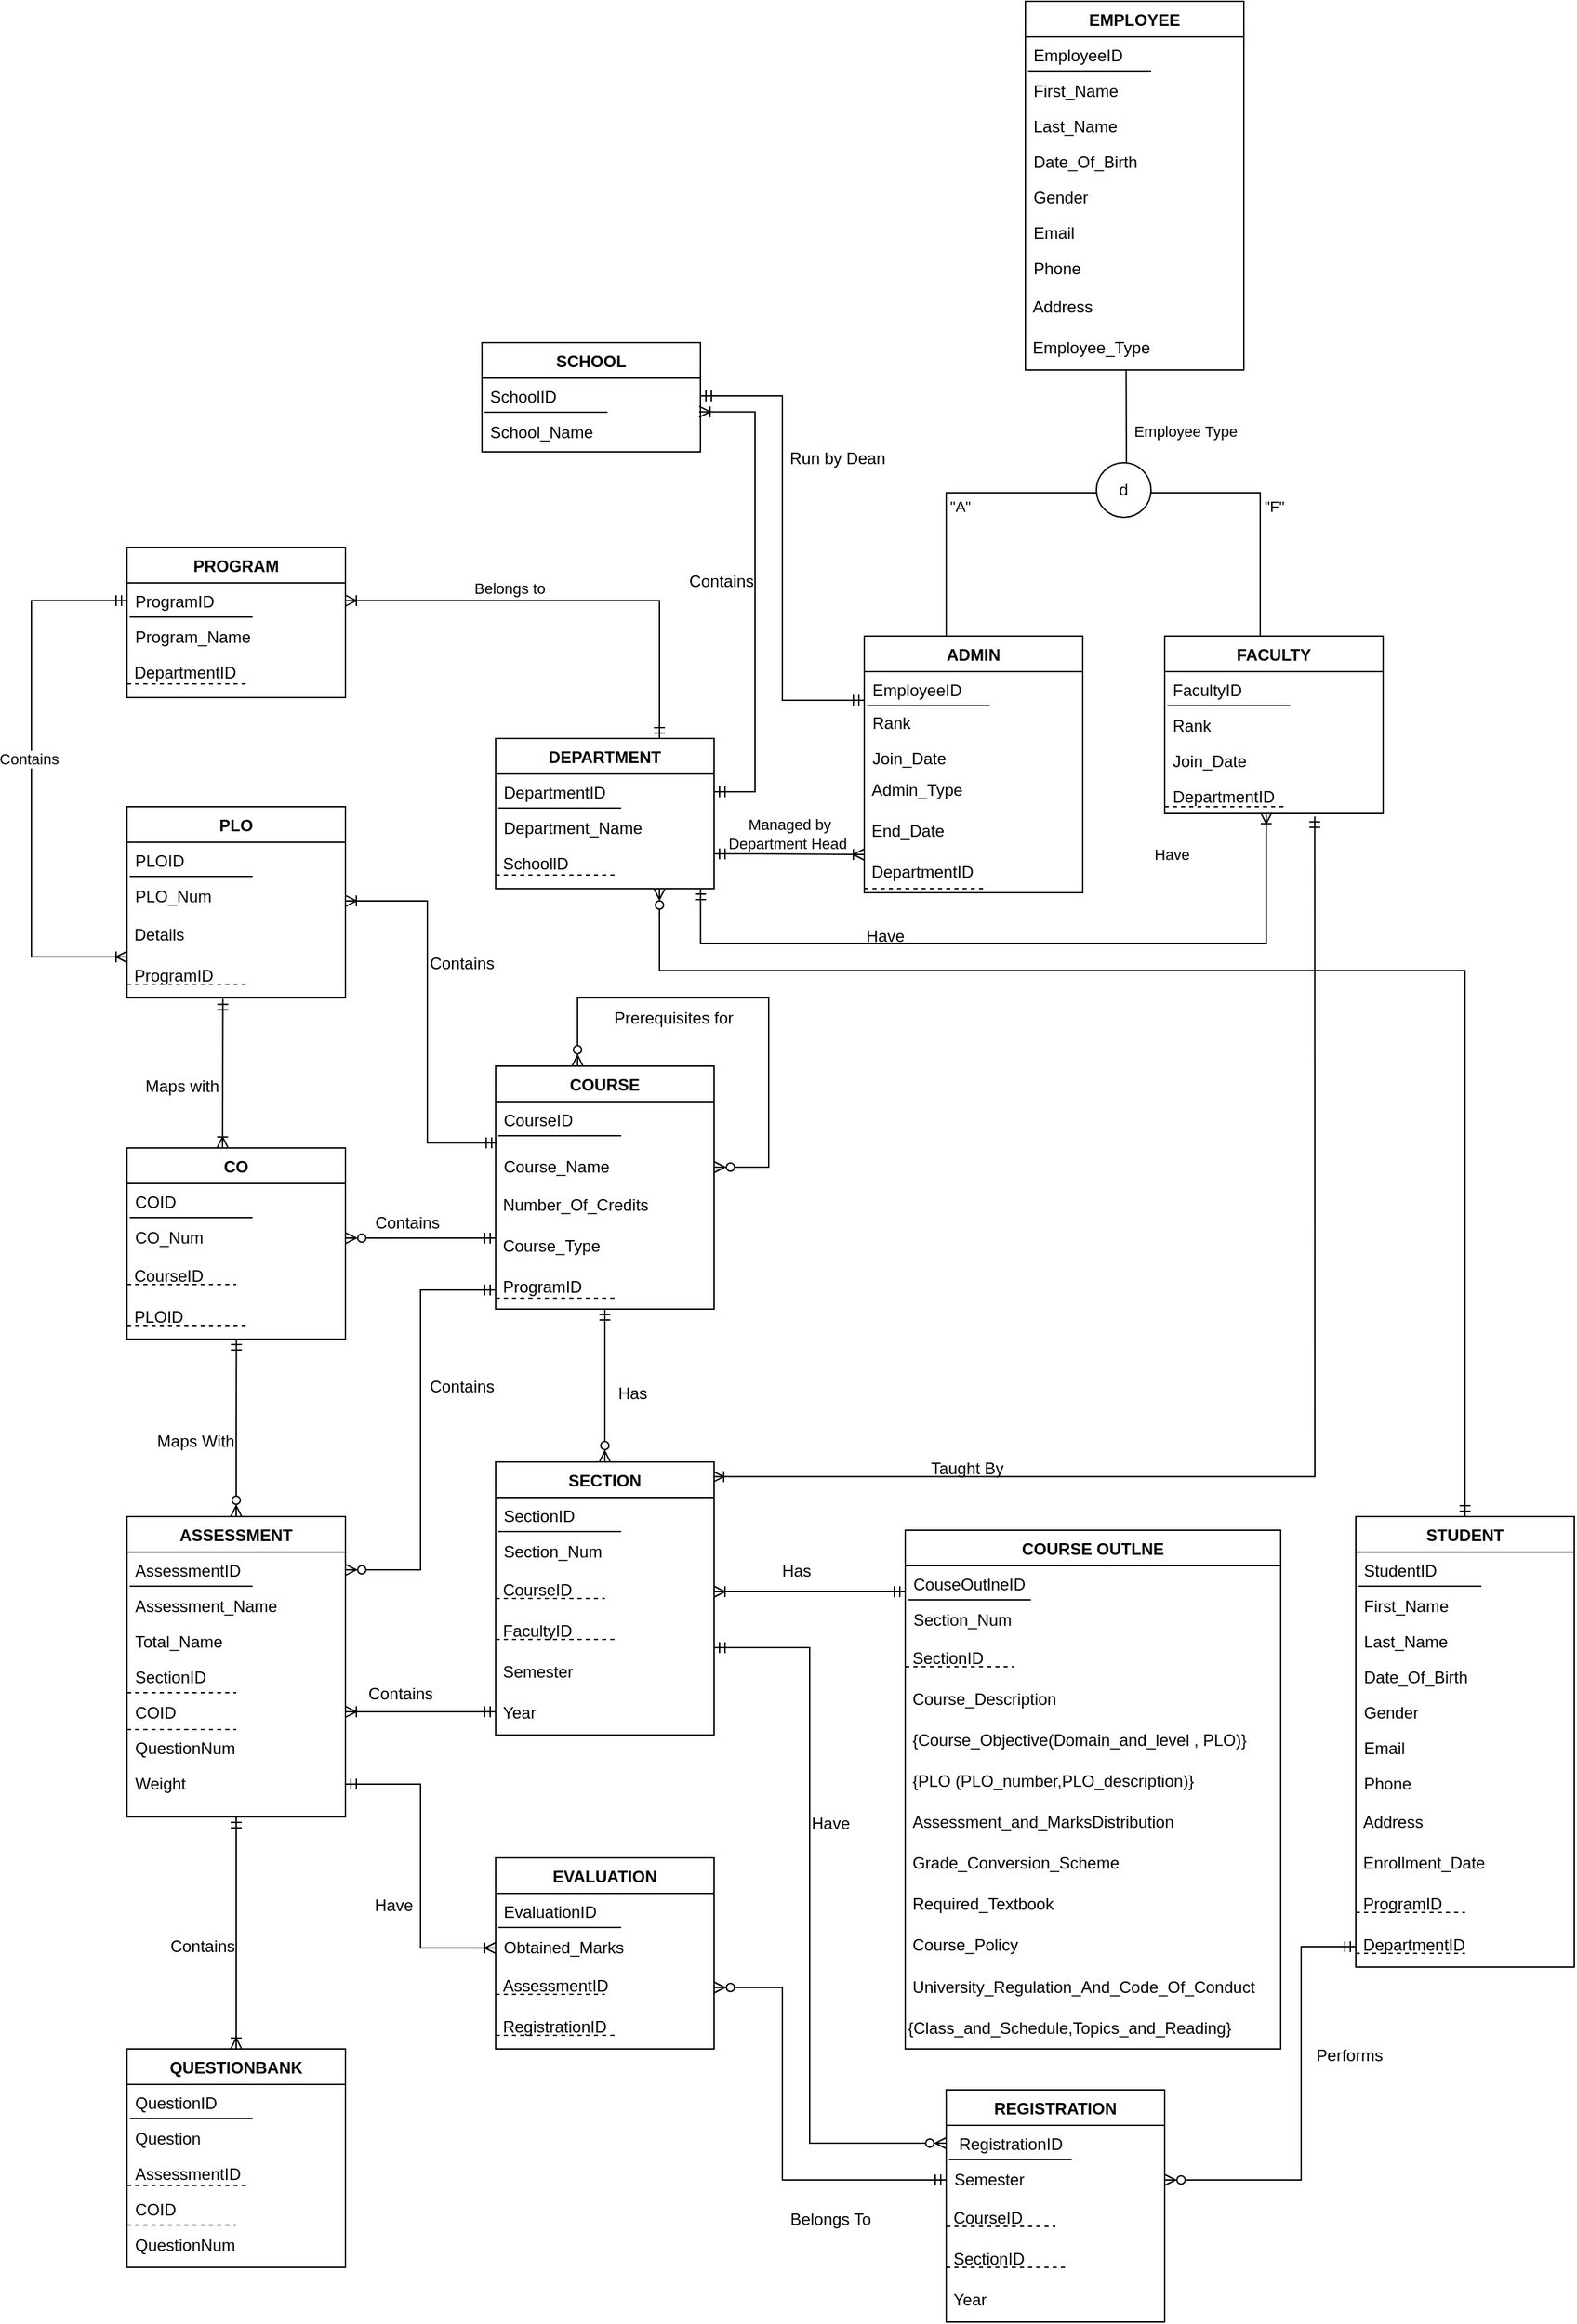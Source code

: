 <mxfile version="20.6.0" type="github">
  <diagram id="2zHvBWxBgFCYUnNaGsA4" name="Page-1">
    <mxGraphModel dx="3018" dy="1075" grid="0" gridSize="10" guides="1" tooltips="1" connect="1" arrows="1" fold="1" page="1" pageScale="1" pageWidth="1100" pageHeight="850" math="0" shadow="0">
      <root>
        <mxCell id="0" />
        <mxCell id="1" parent="0" />
        <mxCell id="8piM8ojpYTOPc1nWlogf-1" value="EMPLOYEE" style="swimlane;fontStyle=1;align=center;verticalAlign=top;childLayout=stackLayout;horizontal=1;startSize=26;horizontalStack=0;resizeParent=1;resizeLast=0;collapsible=1;marginBottom=0;rounded=0;shadow=0;strokeWidth=1;" parent="1" vertex="1">
          <mxGeometry x="508" y="120" width="160" height="270" as="geometry">
            <mxRectangle x="550" y="140" width="160" height="26" as="alternateBounds" />
          </mxGeometry>
        </mxCell>
        <mxCell id="8piM8ojpYTOPc1nWlogf-2" value="EmployeeID" style="text;align=left;verticalAlign=top;spacingLeft=4;spacingRight=4;overflow=hidden;rotatable=0;points=[[0,0.5],[1,0.5]];portConstraint=eastwest;" parent="8piM8ojpYTOPc1nWlogf-1" vertex="1">
          <mxGeometry y="26" width="160" height="26" as="geometry" />
        </mxCell>
        <mxCell id="8piM8ojpYTOPc1nWlogf-3" value="" style="endArrow=none;html=1;rounded=0;" parent="8piM8ojpYTOPc1nWlogf-1" edge="1">
          <mxGeometry width="50" height="50" relative="1" as="geometry">
            <mxPoint x="2" y="51" as="sourcePoint" />
            <mxPoint x="92" y="51" as="targetPoint" />
          </mxGeometry>
        </mxCell>
        <mxCell id="8piM8ojpYTOPc1nWlogf-4" value="First_Name" style="text;align=left;verticalAlign=top;spacingLeft=4;spacingRight=4;overflow=hidden;rotatable=0;points=[[0,0.5],[1,0.5]];portConstraint=eastwest;rounded=0;shadow=0;html=0;" parent="8piM8ojpYTOPc1nWlogf-1" vertex="1">
          <mxGeometry y="52" width="160" height="26" as="geometry" />
        </mxCell>
        <mxCell id="8piM8ojpYTOPc1nWlogf-5" value="Last_Name" style="text;align=left;verticalAlign=top;spacingLeft=4;spacingRight=4;overflow=hidden;rotatable=0;points=[[0,0.5],[1,0.5]];portConstraint=eastwest;rounded=0;shadow=0;html=0;" parent="8piM8ojpYTOPc1nWlogf-1" vertex="1">
          <mxGeometry y="78" width="160" height="26" as="geometry" />
        </mxCell>
        <mxCell id="8piM8ojpYTOPc1nWlogf-6" value="Date_Of_Birth" style="text;align=left;verticalAlign=top;spacingLeft=4;spacingRight=4;overflow=hidden;rotatable=0;points=[[0,0.5],[1,0.5]];portConstraint=eastwest;rounded=0;shadow=0;html=0;" parent="8piM8ojpYTOPc1nWlogf-1" vertex="1">
          <mxGeometry y="104" width="160" height="26" as="geometry" />
        </mxCell>
        <mxCell id="8piM8ojpYTOPc1nWlogf-7" value="Gender&#xa;" style="text;align=left;verticalAlign=top;spacingLeft=4;spacingRight=4;overflow=hidden;rotatable=0;points=[[0,0.5],[1,0.5]];portConstraint=eastwest;rounded=0;shadow=0;html=0;" parent="8piM8ojpYTOPc1nWlogf-1" vertex="1">
          <mxGeometry y="130" width="160" height="26" as="geometry" />
        </mxCell>
        <mxCell id="8piM8ojpYTOPc1nWlogf-8" value="Email" style="text;align=left;verticalAlign=top;spacingLeft=4;spacingRight=4;overflow=hidden;rotatable=0;points=[[0,0.5],[1,0.5]];portConstraint=eastwest;" parent="8piM8ojpYTOPc1nWlogf-1" vertex="1">
          <mxGeometry y="156" width="160" height="26" as="geometry" />
        </mxCell>
        <mxCell id="8piM8ojpYTOPc1nWlogf-9" value="Phone" style="text;align=left;verticalAlign=top;spacingLeft=4;spacingRight=4;overflow=hidden;rotatable=0;points=[[0,0.5],[1,0.5]];portConstraint=eastwest;" parent="8piM8ojpYTOPc1nWlogf-1" vertex="1">
          <mxGeometry y="182" width="160" height="28" as="geometry" />
        </mxCell>
        <mxCell id="8piM8ojpYTOPc1nWlogf-10" value="&amp;nbsp;Address" style="text;html=1;align=left;verticalAlign=top;resizable=0;points=[];autosize=1;strokeColor=none;fillColor=none;" parent="8piM8ojpYTOPc1nWlogf-1" vertex="1">
          <mxGeometry y="210" width="160" height="30" as="geometry" />
        </mxCell>
        <mxCell id="8piM8ojpYTOPc1nWlogf-11" value="&amp;nbsp;Employee_Type" style="text;html=1;align=left;verticalAlign=top;resizable=0;points=[];autosize=1;strokeColor=none;fillColor=none;" parent="8piM8ojpYTOPc1nWlogf-1" vertex="1">
          <mxGeometry y="240" width="160" height="30" as="geometry" />
        </mxCell>
        <mxCell id="8piM8ojpYTOPc1nWlogf-12" value="" style="endArrow=none;html=1;rounded=0;entryX=0.461;entryY=0.994;entryDx=0;entryDy=0;entryPerimeter=0;" parent="1" target="8piM8ojpYTOPc1nWlogf-11" edge="1">
          <mxGeometry width="50" height="50" relative="1" as="geometry">
            <mxPoint x="582" y="470" as="sourcePoint" />
            <mxPoint x="630" y="410" as="targetPoint" />
          </mxGeometry>
        </mxCell>
        <mxCell id="8piM8ojpYTOPc1nWlogf-13" value="d" style="ellipse;whiteSpace=wrap;html=1;aspect=fixed;" parent="1" vertex="1">
          <mxGeometry x="560" y="458" width="40" height="40" as="geometry" />
        </mxCell>
        <mxCell id="8piM8ojpYTOPc1nWlogf-14" value="" style="endArrow=none;html=1;rounded=0;edgeStyle=orthogonalEdgeStyle;entryX=0;entryY=0.55;entryDx=0;entryDy=0;entryPerimeter=0;" parent="1" target="8piM8ojpYTOPc1nWlogf-13" edge="1">
          <mxGeometry width="50" height="50" relative="1" as="geometry">
            <mxPoint x="450" y="590" as="sourcePoint" />
            <mxPoint x="550" y="480" as="targetPoint" />
            <Array as="points">
              <mxPoint x="450" y="480" />
            </Array>
          </mxGeometry>
        </mxCell>
        <mxCell id="8piM8ojpYTOPc1nWlogf-15" value="ADMIN" style="swimlane;fontStyle=1;align=center;verticalAlign=top;childLayout=stackLayout;horizontal=1;startSize=26;horizontalStack=0;resizeParent=1;resizeLast=0;collapsible=1;marginBottom=0;rounded=0;shadow=0;strokeWidth=1;" parent="1" vertex="1">
          <mxGeometry x="390" y="585" width="160" height="188" as="geometry">
            <mxRectangle x="550" y="140" width="160" height="26" as="alternateBounds" />
          </mxGeometry>
        </mxCell>
        <mxCell id="8piM8ojpYTOPc1nWlogf-16" value="EmployeeID" style="text;align=left;verticalAlign=top;spacingLeft=4;spacingRight=4;overflow=hidden;rotatable=0;points=[[0,0.5],[1,0.5]];portConstraint=eastwest;" parent="8piM8ojpYTOPc1nWlogf-15" vertex="1">
          <mxGeometry y="26" width="160" height="24" as="geometry" />
        </mxCell>
        <mxCell id="8piM8ojpYTOPc1nWlogf-17" value="" style="endArrow=none;html=1;rounded=0;" parent="8piM8ojpYTOPc1nWlogf-15" edge="1">
          <mxGeometry width="50" height="50" relative="1" as="geometry">
            <mxPoint x="2" y="51" as="sourcePoint" />
            <mxPoint x="92" y="51" as="targetPoint" />
          </mxGeometry>
        </mxCell>
        <mxCell id="8piM8ojpYTOPc1nWlogf-18" value="Rank" style="text;align=left;verticalAlign=top;spacingLeft=4;spacingRight=4;overflow=hidden;rotatable=0;points=[[0,0.5],[1,0.5]];portConstraint=eastwest;rounded=0;shadow=0;html=0;" parent="8piM8ojpYTOPc1nWlogf-15" vertex="1">
          <mxGeometry y="50" width="160" height="26" as="geometry" />
        </mxCell>
        <mxCell id="8piM8ojpYTOPc1nWlogf-19" value="Join_Date " style="text;align=left;verticalAlign=top;spacingLeft=4;spacingRight=4;overflow=hidden;rotatable=0;points=[[0,0.5],[1,0.5]];portConstraint=eastwest;rounded=0;shadow=0;html=0;" parent="8piM8ojpYTOPc1nWlogf-15" vertex="1">
          <mxGeometry y="76" width="160" height="22" as="geometry" />
        </mxCell>
        <mxCell id="3x2JDEbz_K17HkqZdjFt-53" value="&amp;nbsp;Admin_Type" style="text;html=1;align=left;verticalAlign=middle;resizable=0;points=[];autosize=1;strokeColor=none;fillColor=none;" parent="8piM8ojpYTOPc1nWlogf-15" vertex="1">
          <mxGeometry y="98" width="160" height="30" as="geometry" />
        </mxCell>
        <mxCell id="3x2JDEbz_K17HkqZdjFt-55" value="&amp;nbsp;End_Date" style="text;html=1;align=left;verticalAlign=middle;resizable=0;points=[];autosize=1;strokeColor=none;fillColor=none;" parent="8piM8ojpYTOPc1nWlogf-15" vertex="1">
          <mxGeometry y="128" width="160" height="30" as="geometry" />
        </mxCell>
        <mxCell id="3x2JDEbz_K17HkqZdjFt-58" value="&amp;nbsp;DepartmentID" style="text;html=1;align=left;verticalAlign=middle;resizable=0;points=[];autosize=1;strokeColor=none;fillColor=none;" parent="8piM8ojpYTOPc1nWlogf-15" vertex="1">
          <mxGeometry y="158" width="160" height="30" as="geometry" />
        </mxCell>
        <mxCell id="3x2JDEbz_K17HkqZdjFt-62" value="" style="endArrow=none;html=1;rounded=0;dashed=1;" parent="8piM8ojpYTOPc1nWlogf-15" edge="1">
          <mxGeometry width="50" height="50" relative="1" as="geometry">
            <mxPoint y="185" as="sourcePoint" />
            <mxPoint x="90" y="185" as="targetPoint" />
          </mxGeometry>
        </mxCell>
        <mxCell id="8piM8ojpYTOPc1nWlogf-20" style="edgeStyle=elbowEdgeStyle;rounded=0;orthogonalLoop=1;jettySize=auto;html=1;startArrow=ERmandOne;startFill=0;endArrow=ERoneToMany;endFill=0;entryX=0.994;entryY=0.054;entryDx=0;entryDy=0;entryPerimeter=0;exitX=0.687;exitY=1.081;exitDx=0;exitDy=0;exitPerimeter=0;" parent="1" source="3x2JDEbz_K17HkqZdjFt-56" target="8piM8ojpYTOPc1nWlogf-90" edge="1">
          <mxGeometry relative="1" as="geometry">
            <mxPoint x="290" y="1220" as="targetPoint" />
            <mxPoint x="720" y="720" as="sourcePoint" />
            <Array as="points">
              <mxPoint x="720" y="1210" />
              <mxPoint x="720" y="1200" />
              <mxPoint x="680" y="850" />
              <mxPoint x="400" y="1310" />
              <mxPoint x="720" y="870" />
            </Array>
          </mxGeometry>
        </mxCell>
        <mxCell id="8piM8ojpYTOPc1nWlogf-21" value="FACULTY" style="swimlane;fontStyle=1;align=center;verticalAlign=top;childLayout=stackLayout;horizontal=1;startSize=26;horizontalStack=0;resizeParent=1;resizeLast=0;collapsible=1;marginBottom=0;rounded=0;shadow=0;strokeWidth=1;" parent="1" vertex="1">
          <mxGeometry x="610" y="585" width="160" height="130" as="geometry">
            <mxRectangle x="550" y="140" width="160" height="26" as="alternateBounds" />
          </mxGeometry>
        </mxCell>
        <mxCell id="8piM8ojpYTOPc1nWlogf-22" value="FacultyID" style="text;align=left;verticalAlign=top;spacingLeft=4;spacingRight=4;overflow=hidden;rotatable=0;points=[[0,0.5],[1,0.5]];portConstraint=eastwest;" parent="8piM8ojpYTOPc1nWlogf-21" vertex="1">
          <mxGeometry y="26" width="160" height="26" as="geometry" />
        </mxCell>
        <mxCell id="8piM8ojpYTOPc1nWlogf-23" value="" style="endArrow=none;html=1;rounded=0;" parent="8piM8ojpYTOPc1nWlogf-21" edge="1">
          <mxGeometry width="50" height="50" relative="1" as="geometry">
            <mxPoint x="2" y="51" as="sourcePoint" />
            <mxPoint x="92" y="51" as="targetPoint" />
          </mxGeometry>
        </mxCell>
        <mxCell id="8piM8ojpYTOPc1nWlogf-24" value="Rank" style="text;align=left;verticalAlign=top;spacingLeft=4;spacingRight=4;overflow=hidden;rotatable=0;points=[[0,0.5],[1,0.5]];portConstraint=eastwest;rounded=0;shadow=0;html=0;" parent="8piM8ojpYTOPc1nWlogf-21" vertex="1">
          <mxGeometry y="52" width="160" height="26" as="geometry" />
        </mxCell>
        <mxCell id="8piM8ojpYTOPc1nWlogf-25" value="Join_Date " style="text;align=left;verticalAlign=top;spacingLeft=4;spacingRight=4;overflow=hidden;rotatable=0;points=[[0,0.5],[1,0.5]];portConstraint=eastwest;rounded=0;shadow=0;html=0;" parent="8piM8ojpYTOPc1nWlogf-21" vertex="1">
          <mxGeometry y="78" width="160" height="26" as="geometry" />
        </mxCell>
        <mxCell id="3x2JDEbz_K17HkqZdjFt-56" value="DepartmentID" style="text;align=left;verticalAlign=top;spacingLeft=4;spacingRight=4;overflow=hidden;rotatable=0;points=[[0,0.5],[1,0.5]];portConstraint=eastwest;rounded=0;shadow=0;html=0;" parent="8piM8ojpYTOPc1nWlogf-21" vertex="1">
          <mxGeometry y="104" width="160" height="26" as="geometry" />
        </mxCell>
        <mxCell id="3x2JDEbz_K17HkqZdjFt-65" value="" style="endArrow=none;html=1;rounded=0;dashed=1;" parent="8piM8ojpYTOPc1nWlogf-21" edge="1">
          <mxGeometry width="50" height="50" relative="1" as="geometry">
            <mxPoint y="125" as="sourcePoint" />
            <mxPoint x="90" y="125" as="targetPoint" />
          </mxGeometry>
        </mxCell>
        <mxCell id="8piM8ojpYTOPc1nWlogf-26" value="" style="endArrow=none;html=1;rounded=0;edgeStyle=orthogonalEdgeStyle;entryX=1;entryY=0.5;entryDx=0;entryDy=0;" parent="1" target="8piM8ojpYTOPc1nWlogf-13" edge="1">
          <mxGeometry width="50" height="50" relative="1" as="geometry">
            <mxPoint x="680" y="585" as="sourcePoint" />
            <mxPoint x="790" y="475" as="targetPoint" />
            <Array as="points">
              <mxPoint x="680" y="480" />
              <mxPoint x="600" y="480" />
            </Array>
          </mxGeometry>
        </mxCell>
        <mxCell id="8piM8ojpYTOPc1nWlogf-27" value="SCHOOL" style="swimlane;fontStyle=1;align=center;verticalAlign=top;childLayout=stackLayout;horizontal=1;startSize=26;horizontalStack=0;resizeParent=1;resizeLast=0;collapsible=1;marginBottom=0;rounded=0;shadow=0;strokeWidth=1;" parent="1" vertex="1">
          <mxGeometry x="110" y="370" width="160" height="80" as="geometry">
            <mxRectangle x="550" y="140" width="160" height="26" as="alternateBounds" />
          </mxGeometry>
        </mxCell>
        <mxCell id="8piM8ojpYTOPc1nWlogf-28" value="SchoolID" style="text;align=left;verticalAlign=top;spacingLeft=4;spacingRight=4;overflow=hidden;rotatable=0;points=[[0,0.5],[1,0.5]];portConstraint=eastwest;" parent="8piM8ojpYTOPc1nWlogf-27" vertex="1">
          <mxGeometry y="26" width="160" height="26" as="geometry" />
        </mxCell>
        <mxCell id="8piM8ojpYTOPc1nWlogf-29" value="" style="endArrow=none;html=1;rounded=0;" parent="8piM8ojpYTOPc1nWlogf-27" edge="1">
          <mxGeometry width="50" height="50" relative="1" as="geometry">
            <mxPoint x="2" y="51" as="sourcePoint" />
            <mxPoint x="92" y="51" as="targetPoint" />
          </mxGeometry>
        </mxCell>
        <mxCell id="8piM8ojpYTOPc1nWlogf-30" value="School_Name" style="text;align=left;verticalAlign=top;spacingLeft=4;spacingRight=4;overflow=hidden;rotatable=0;points=[[0,0.5],[1,0.5]];portConstraint=eastwest;rounded=0;shadow=0;html=0;" parent="8piM8ojpYTOPc1nWlogf-27" vertex="1">
          <mxGeometry y="52" width="160" height="26" as="geometry" />
        </mxCell>
        <mxCell id="8piM8ojpYTOPc1nWlogf-31" value="" style="endArrow=ERmandOne;html=1;rounded=0;edgeStyle=elbowEdgeStyle;exitX=1;exitY=0.5;exitDx=0;exitDy=0;startArrow=ERmandOne;startFill=0;endFill=0;" parent="1" source="8piM8ojpYTOPc1nWlogf-28" edge="1">
          <mxGeometry width="50" height="50" relative="1" as="geometry">
            <mxPoint x="390" y="470" as="sourcePoint" />
            <mxPoint x="390" y="632" as="targetPoint" />
          </mxGeometry>
        </mxCell>
        <mxCell id="8piM8ojpYTOPc1nWlogf-32" value="Run by Dean" style="text;html=1;align=center;verticalAlign=middle;resizable=0;points=[];autosize=1;strokeColor=none;fillColor=none;" parent="1" vertex="1">
          <mxGeometry x="325" y="440" width="90" height="30" as="geometry" />
        </mxCell>
        <mxCell id="8piM8ojpYTOPc1nWlogf-33" value="" style="edgeStyle=elbowEdgeStyle;rounded=0;orthogonalLoop=1;jettySize=auto;html=1;startArrow=ERzeroToMany;startFill=0;endArrow=ERmandOne;endFill=0;elbow=vertical;exitX=0.75;exitY=1;exitDx=0;exitDy=0;" parent="1" source="8piM8ojpYTOPc1nWlogf-34" target="8piM8ojpYTOPc1nWlogf-128" edge="1">
          <mxGeometry relative="1" as="geometry">
            <mxPoint x="210" y="800" as="sourcePoint" />
            <Array as="points">
              <mxPoint x="660" y="830" />
            </Array>
          </mxGeometry>
        </mxCell>
        <mxCell id="8piM8ojpYTOPc1nWlogf-34" value="DEPARTMENT" style="swimlane;fontStyle=1;align=center;verticalAlign=top;childLayout=stackLayout;horizontal=1;startSize=26;horizontalStack=0;resizeParent=1;resizeLast=0;collapsible=1;marginBottom=0;rounded=0;shadow=0;strokeWidth=1;" parent="1" vertex="1">
          <mxGeometry x="120" y="660" width="160" height="110" as="geometry">
            <mxRectangle x="550" y="140" width="160" height="26" as="alternateBounds" />
          </mxGeometry>
        </mxCell>
        <mxCell id="8piM8ojpYTOPc1nWlogf-35" value="DepartmentID" style="text;align=left;verticalAlign=top;spacingLeft=4;spacingRight=4;overflow=hidden;rotatable=0;points=[[0,0.5],[1,0.5]];portConstraint=eastwest;" parent="8piM8ojpYTOPc1nWlogf-34" vertex="1">
          <mxGeometry y="26" width="160" height="26" as="geometry" />
        </mxCell>
        <mxCell id="8piM8ojpYTOPc1nWlogf-36" value="" style="endArrow=none;html=1;rounded=0;" parent="8piM8ojpYTOPc1nWlogf-34" edge="1">
          <mxGeometry width="50" height="50" relative="1" as="geometry">
            <mxPoint x="2" y="51" as="sourcePoint" />
            <mxPoint x="92" y="51" as="targetPoint" />
          </mxGeometry>
        </mxCell>
        <mxCell id="8piM8ojpYTOPc1nWlogf-37" value="Department_Name" style="text;align=left;verticalAlign=top;spacingLeft=4;spacingRight=4;overflow=hidden;rotatable=0;points=[[0,0.5],[1,0.5]];portConstraint=eastwest;rounded=0;shadow=0;html=0;" parent="8piM8ojpYTOPc1nWlogf-34" vertex="1">
          <mxGeometry y="52" width="160" height="26" as="geometry" />
        </mxCell>
        <mxCell id="8piM8ojpYTOPc1nWlogf-38" value="&amp;nbsp;SchoollD" style="text;html=1;align=left;verticalAlign=top;resizable=0;points=[];autosize=1;strokeColor=none;fillColor=none;" parent="8piM8ojpYTOPc1nWlogf-34" vertex="1">
          <mxGeometry y="78" width="160" height="30" as="geometry" />
        </mxCell>
        <mxCell id="8piM8ojpYTOPc1nWlogf-39" value="" style="endArrow=none;dashed=1;html=1;rounded=0;" parent="8piM8ojpYTOPc1nWlogf-34" edge="1">
          <mxGeometry width="50" height="50" relative="1" as="geometry">
            <mxPoint y="100" as="sourcePoint" />
            <mxPoint x="90" y="100" as="targetPoint" />
            <Array as="points" />
          </mxGeometry>
        </mxCell>
        <mxCell id="8piM8ojpYTOPc1nWlogf-40" value="" style="endArrow=ERoneToMany;html=1;rounded=0;edgeStyle=elbowEdgeStyle;entryX=0.994;entryY=0.951;entryDx=0;entryDy=0;entryPerimeter=0;exitX=1;exitY=0.5;exitDx=0;exitDy=0;startArrow=ERmandOne;startFill=0;endFill=0;" parent="1" source="8piM8ojpYTOPc1nWlogf-35" target="8piM8ojpYTOPc1nWlogf-28" edge="1">
          <mxGeometry width="50" height="50" relative="1" as="geometry">
            <mxPoint x="330" y="680" as="sourcePoint" />
            <mxPoint x="290" y="430" as="targetPoint" />
            <Array as="points">
              <mxPoint x="310" y="560" />
            </Array>
          </mxGeometry>
        </mxCell>
        <mxCell id="8piM8ojpYTOPc1nWlogf-41" value="Contains" style="text;html=1;align=center;verticalAlign=middle;resizable=0;points=[];autosize=1;strokeColor=none;fillColor=none;" parent="1" vertex="1">
          <mxGeometry x="250" y="530" width="70" height="30" as="geometry" />
        </mxCell>
        <mxCell id="8piM8ojpYTOPc1nWlogf-42" value="" style="endArrow=ERoneToMany;html=1;rounded=0;edgeStyle=elbowEdgeStyle;startArrow=ERmandOne;startFill=0;endFill=0;" parent="1" edge="1">
          <mxGeometry width="50" height="50" relative="1" as="geometry">
            <mxPoint x="280" y="744.5" as="sourcePoint" />
            <mxPoint x="390" y="745" as="targetPoint" />
            <Array as="points">
              <mxPoint x="310" y="704.5" />
              <mxPoint x="374" y="704.5" />
              <mxPoint x="400" y="694.5" />
              <mxPoint x="400" y="714.5" />
              <mxPoint x="410" y="833.77" />
            </Array>
          </mxGeometry>
        </mxCell>
        <mxCell id="8piM8ojpYTOPc1nWlogf-43" value="Managed by &lt;br style=&quot;font-size: 11px;&quot;&gt;Department Head&amp;nbsp;" style="text;html=1;align=center;verticalAlign=middle;resizable=0;points=[];autosize=1;strokeColor=none;fillColor=none;fontSize=11;" parent="1" vertex="1">
          <mxGeometry x="280" y="710" width="110" height="40" as="geometry" />
        </mxCell>
        <mxCell id="8piM8ojpYTOPc1nWlogf-44" value="" style="endArrow=ERoneToMany;html=1;rounded=0;edgeStyle=orthogonalEdgeStyle;startArrow=ERmandOne;startFill=0;endFill=0;entryX=0.465;entryY=0.976;entryDx=0;entryDy=0;entryPerimeter=0;elbow=vertical;exitX=0.938;exitY=1.067;exitDx=0;exitDy=0;exitPerimeter=0;" parent="1" source="8piM8ojpYTOPc1nWlogf-38" target="3x2JDEbz_K17HkqZdjFt-56" edge="1">
          <mxGeometry width="50" height="50" relative="1" as="geometry">
            <mxPoint x="270" y="800" as="sourcePoint" />
            <mxPoint x="680" y="720" as="targetPoint" />
            <Array as="points">
              <mxPoint x="270" y="810" />
              <mxPoint x="684" y="810" />
            </Array>
          </mxGeometry>
        </mxCell>
        <mxCell id="8piM8ojpYTOPc1nWlogf-45" value="Have" style="text;html=1;align=center;verticalAlign=middle;resizable=0;points=[];autosize=1;strokeColor=none;fillColor=none;fontSize=11;" parent="1" vertex="1">
          <mxGeometry x="590" y="730" width="50" height="30" as="geometry" />
        </mxCell>
        <mxCell id="8piM8ojpYTOPc1nWlogf-46" value="PROGRAM" style="swimlane;fontStyle=1;align=center;verticalAlign=top;childLayout=stackLayout;horizontal=1;startSize=26;horizontalStack=0;resizeParent=1;resizeLast=0;collapsible=1;marginBottom=0;rounded=0;shadow=0;strokeWidth=1;" parent="1" vertex="1">
          <mxGeometry x="-150" y="520" width="160" height="110" as="geometry">
            <mxRectangle x="550" y="140" width="160" height="26" as="alternateBounds" />
          </mxGeometry>
        </mxCell>
        <mxCell id="8piM8ojpYTOPc1nWlogf-47" value="ProgramID" style="text;align=left;verticalAlign=top;spacingLeft=4;spacingRight=4;overflow=hidden;rotatable=0;points=[[0,0.5],[1,0.5]];portConstraint=eastwest;" parent="8piM8ojpYTOPc1nWlogf-46" vertex="1">
          <mxGeometry y="26" width="160" height="26" as="geometry" />
        </mxCell>
        <mxCell id="8piM8ojpYTOPc1nWlogf-48" value="" style="endArrow=none;html=1;rounded=0;" parent="8piM8ojpYTOPc1nWlogf-46" edge="1">
          <mxGeometry width="50" height="50" relative="1" as="geometry">
            <mxPoint x="2" y="51" as="sourcePoint" />
            <mxPoint x="92" y="51" as="targetPoint" />
          </mxGeometry>
        </mxCell>
        <mxCell id="8piM8ojpYTOPc1nWlogf-49" value="Program_Name" style="text;align=left;verticalAlign=top;spacingLeft=4;spacingRight=4;overflow=hidden;rotatable=0;points=[[0,0.5],[1,0.5]];portConstraint=eastwest;rounded=0;shadow=0;html=0;" parent="8piM8ojpYTOPc1nWlogf-46" vertex="1">
          <mxGeometry y="52" width="160" height="26" as="geometry" />
        </mxCell>
        <mxCell id="8piM8ojpYTOPc1nWlogf-50" value="&amp;nbsp;DepartmentID" style="text;html=1;align=left;verticalAlign=top;resizable=0;points=[];autosize=1;strokeColor=none;fillColor=none;" parent="8piM8ojpYTOPc1nWlogf-46" vertex="1">
          <mxGeometry y="78" width="160" height="30" as="geometry" />
        </mxCell>
        <mxCell id="8piM8ojpYTOPc1nWlogf-51" value="" style="endArrow=none;dashed=1;html=1;rounded=0;" parent="8piM8ojpYTOPc1nWlogf-46" edge="1">
          <mxGeometry width="50" height="50" relative="1" as="geometry">
            <mxPoint y="100" as="sourcePoint" />
            <mxPoint x="90" y="100" as="targetPoint" />
            <Array as="points" />
          </mxGeometry>
        </mxCell>
        <mxCell id="8piM8ojpYTOPc1nWlogf-52" value="" style="endArrow=ERoneToMany;html=1;rounded=0;edgeStyle=elbowEdgeStyle;startArrow=ERmandOne;startFill=0;endFill=0;entryX=1;entryY=0.5;entryDx=0;entryDy=0;exitX=0.75;exitY=0;exitDx=0;exitDy=0;" parent="1" source="8piM8ojpYTOPc1nWlogf-34" target="8piM8ojpYTOPc1nWlogf-47" edge="1">
          <mxGeometry width="50" height="50" relative="1" as="geometry">
            <mxPoint x="240" y="620" as="sourcePoint" />
            <mxPoint x="240" y="541" as="targetPoint" />
            <Array as="points">
              <mxPoint x="240" y="570" />
              <mxPoint x="270" y="592" />
              <mxPoint x="270" y="612" />
              <mxPoint x="280" y="731.27" />
            </Array>
          </mxGeometry>
        </mxCell>
        <mxCell id="8piM8ojpYTOPc1nWlogf-53" value="Belongs to" style="text;html=1;align=center;verticalAlign=middle;resizable=0;points=[];autosize=1;strokeColor=none;fillColor=none;fontSize=11;" parent="1" vertex="1">
          <mxGeometry x="90" y="535" width="80" height="30" as="geometry" />
        </mxCell>
        <mxCell id="8piM8ojpYTOPc1nWlogf-54" value="Employee Type" style="text;html=1;align=center;verticalAlign=middle;resizable=0;points=[];autosize=1;strokeColor=none;fillColor=none;fontSize=11;" parent="1" vertex="1">
          <mxGeometry x="575" y="420" width="100" height="30" as="geometry" />
        </mxCell>
        <mxCell id="8piM8ojpYTOPc1nWlogf-55" value="&quot;A&quot;" style="text;html=1;align=center;verticalAlign=middle;resizable=0;points=[];autosize=1;strokeColor=none;fillColor=none;fontSize=11;" parent="1" vertex="1">
          <mxGeometry x="440" y="475" width="40" height="30" as="geometry" />
        </mxCell>
        <mxCell id="8piM8ojpYTOPc1nWlogf-56" value="&quot;F&quot;" style="text;html=1;align=center;verticalAlign=middle;resizable=0;points=[];autosize=1;strokeColor=none;fillColor=none;fontSize=11;" parent="1" vertex="1">
          <mxGeometry x="670" y="475" width="40" height="30" as="geometry" />
        </mxCell>
        <mxCell id="8piM8ojpYTOPc1nWlogf-57" value="PLO" style="swimlane;fontStyle=1;align=center;verticalAlign=top;childLayout=stackLayout;horizontal=1;startSize=26;horizontalStack=0;resizeParent=1;resizeLast=0;collapsible=1;marginBottom=0;rounded=0;shadow=0;strokeWidth=1;" parent="1" vertex="1">
          <mxGeometry x="-150" y="710" width="160" height="140" as="geometry">
            <mxRectangle x="550" y="140" width="160" height="26" as="alternateBounds" />
          </mxGeometry>
        </mxCell>
        <mxCell id="8piM8ojpYTOPc1nWlogf-58" value="PLOID" style="text;align=left;verticalAlign=top;spacingLeft=4;spacingRight=4;overflow=hidden;rotatable=0;points=[[0,0.5],[1,0.5]];portConstraint=eastwest;" parent="8piM8ojpYTOPc1nWlogf-57" vertex="1">
          <mxGeometry y="26" width="160" height="26" as="geometry" />
        </mxCell>
        <mxCell id="8piM8ojpYTOPc1nWlogf-59" value="" style="endArrow=none;html=1;rounded=0;" parent="8piM8ojpYTOPc1nWlogf-57" edge="1">
          <mxGeometry width="50" height="50" relative="1" as="geometry">
            <mxPoint x="2" y="51" as="sourcePoint" />
            <mxPoint x="92" y="51" as="targetPoint" />
          </mxGeometry>
        </mxCell>
        <mxCell id="8piM8ojpYTOPc1nWlogf-60" value="PLO_Num" style="text;align=left;verticalAlign=top;spacingLeft=4;spacingRight=4;overflow=hidden;rotatable=0;points=[[0,0.5],[1,0.5]];portConstraint=eastwest;rounded=0;shadow=0;html=0;" parent="8piM8ojpYTOPc1nWlogf-57" vertex="1">
          <mxGeometry y="52" width="160" height="28" as="geometry" />
        </mxCell>
        <mxCell id="8piM8ojpYTOPc1nWlogf-61" value="&amp;nbsp;Details" style="text;html=1;align=left;verticalAlign=top;resizable=0;points=[];autosize=1;strokeColor=none;fillColor=none;" parent="8piM8ojpYTOPc1nWlogf-57" vertex="1">
          <mxGeometry y="80" width="160" height="30" as="geometry" />
        </mxCell>
        <mxCell id="8piM8ojpYTOPc1nWlogf-62" value="&amp;nbsp;ProgramID" style="text;html=1;align=left;verticalAlign=top;resizable=0;points=[];autosize=1;strokeColor=none;fillColor=none;" parent="8piM8ojpYTOPc1nWlogf-57" vertex="1">
          <mxGeometry y="110" width="160" height="30" as="geometry" />
        </mxCell>
        <mxCell id="8piM8ojpYTOPc1nWlogf-63" value="" style="endArrow=none;dashed=1;html=1;rounded=0;" parent="8piM8ojpYTOPc1nWlogf-57" edge="1">
          <mxGeometry width="50" height="50" relative="1" as="geometry">
            <mxPoint y="130" as="sourcePoint" />
            <mxPoint x="90" y="130" as="targetPoint" />
            <Array as="points">
              <mxPoint x="50" y="130" />
            </Array>
          </mxGeometry>
        </mxCell>
        <mxCell id="8piM8ojpYTOPc1nWlogf-64" value="" style="endArrow=ERoneToMany;html=1;rounded=0;edgeStyle=elbowEdgeStyle;exitX=0;exitY=0.5;exitDx=0;exitDy=0;startArrow=ERmandOne;startFill=0;endFill=0;" parent="1" source="8piM8ojpYTOPc1nWlogf-47" edge="1">
          <mxGeometry width="50" height="50" relative="1" as="geometry">
            <mxPoint x="-310" y="585" as="sourcePoint" />
            <mxPoint x="-150" y="820" as="targetPoint" />
            <Array as="points">
              <mxPoint x="-220" y="660" />
            </Array>
          </mxGeometry>
        </mxCell>
        <mxCell id="8piM8ojpYTOPc1nWlogf-65" value="Contains" style="edgeLabel;html=1;align=center;verticalAlign=middle;resizable=0;points=[];fontSize=11;" parent="8piM8ojpYTOPc1nWlogf-64" vertex="1" connectable="0">
          <mxGeometry x="-0.076" y="-2" relative="1" as="geometry">
            <mxPoint as="offset" />
          </mxGeometry>
        </mxCell>
        <mxCell id="8piM8ojpYTOPc1nWlogf-66" value="CO" style="swimlane;fontStyle=1;align=center;verticalAlign=top;childLayout=stackLayout;horizontal=1;startSize=26;horizontalStack=0;resizeParent=1;resizeLast=0;collapsible=1;marginBottom=0;rounded=0;shadow=0;strokeWidth=1;" parent="1" vertex="1">
          <mxGeometry x="-150" y="960" width="160" height="140" as="geometry">
            <mxRectangle x="550" y="140" width="160" height="26" as="alternateBounds" />
          </mxGeometry>
        </mxCell>
        <mxCell id="8piM8ojpYTOPc1nWlogf-67" value="COID" style="text;align=left;verticalAlign=top;spacingLeft=4;spacingRight=4;overflow=hidden;rotatable=0;points=[[0,0.5],[1,0.5]];portConstraint=eastwest;" parent="8piM8ojpYTOPc1nWlogf-66" vertex="1">
          <mxGeometry y="26" width="160" height="26" as="geometry" />
        </mxCell>
        <mxCell id="8piM8ojpYTOPc1nWlogf-68" value="" style="endArrow=none;html=1;rounded=0;" parent="8piM8ojpYTOPc1nWlogf-66" edge="1">
          <mxGeometry width="50" height="50" relative="1" as="geometry">
            <mxPoint x="2" y="51" as="sourcePoint" />
            <mxPoint x="92" y="51" as="targetPoint" />
          </mxGeometry>
        </mxCell>
        <mxCell id="8piM8ojpYTOPc1nWlogf-69" value="CO_Num" style="text;align=left;verticalAlign=top;spacingLeft=4;spacingRight=4;overflow=hidden;rotatable=0;points=[[0,0.5],[1,0.5]];portConstraint=eastwest;rounded=0;shadow=0;html=0;" parent="8piM8ojpYTOPc1nWlogf-66" vertex="1">
          <mxGeometry y="52" width="160" height="28" as="geometry" />
        </mxCell>
        <mxCell id="8piM8ojpYTOPc1nWlogf-70" value="&amp;nbsp;CourseID" style="text;html=1;align=left;verticalAlign=top;resizable=0;points=[];autosize=1;strokeColor=none;fillColor=none;" parent="8piM8ojpYTOPc1nWlogf-66" vertex="1">
          <mxGeometry y="80" width="160" height="30" as="geometry" />
        </mxCell>
        <mxCell id="8piM8ojpYTOPc1nWlogf-71" value="" style="endArrow=none;dashed=1;html=1;rounded=0;fontSize=12;" parent="8piM8ojpYTOPc1nWlogf-66" edge="1">
          <mxGeometry width="50" height="50" relative="1" as="geometry">
            <mxPoint y="100" as="sourcePoint" />
            <mxPoint x="80" y="100" as="targetPoint" />
          </mxGeometry>
        </mxCell>
        <mxCell id="8piM8ojpYTOPc1nWlogf-72" value="&amp;nbsp;PLOID" style="text;html=1;align=left;verticalAlign=top;resizable=0;points=[];autosize=1;strokeColor=none;fillColor=none;" parent="8piM8ojpYTOPc1nWlogf-66" vertex="1">
          <mxGeometry y="110" width="160" height="30" as="geometry" />
        </mxCell>
        <mxCell id="8piM8ojpYTOPc1nWlogf-73" value="" style="endArrow=none;dashed=1;html=1;rounded=0;" parent="8piM8ojpYTOPc1nWlogf-66" edge="1">
          <mxGeometry width="50" height="50" relative="1" as="geometry">
            <mxPoint y="130" as="sourcePoint" />
            <mxPoint x="90" y="130" as="targetPoint" />
            <Array as="points">
              <mxPoint x="50" y="130" />
            </Array>
          </mxGeometry>
        </mxCell>
        <mxCell id="8piM8ojpYTOPc1nWlogf-74" value="" style="endArrow=ERoneToMany;html=1;rounded=0;edgeStyle=elbowEdgeStyle;startArrow=ERmandOne;startFill=0;endFill=0;exitX=0.439;exitY=1.024;exitDx=0;exitDy=0;exitPerimeter=0;entryX=0.439;entryY=-0.001;entryDx=0;entryDy=0;entryPerimeter=0;" parent="1" source="8piM8ojpYTOPc1nWlogf-62" target="8piM8ojpYTOPc1nWlogf-66" edge="1">
          <mxGeometry width="50" height="50" relative="1" as="geometry">
            <mxPoint x="-80" y="870" as="sourcePoint" />
            <mxPoint x="-80" y="940" as="targetPoint" />
            <Array as="points">
              <mxPoint x="-80" y="910" />
              <mxPoint x="30.0" y="911" />
              <mxPoint x="60.0" y="901" />
              <mxPoint x="60.0" y="921" />
              <mxPoint x="70.0" y="1040.27" />
            </Array>
          </mxGeometry>
        </mxCell>
        <mxCell id="8piM8ojpYTOPc1nWlogf-75" value="Maps with" style="text;html=1;align=center;verticalAlign=middle;resizable=0;points=[];autosize=1;strokeColor=none;fillColor=none;fontSize=12;" parent="1" vertex="1">
          <mxGeometry x="-150" y="900" width="80" height="30" as="geometry" />
        </mxCell>
        <mxCell id="8piM8ojpYTOPc1nWlogf-76" value="COURSE" style="swimlane;fontStyle=1;align=center;verticalAlign=top;childLayout=stackLayout;horizontal=1;startSize=26;horizontalStack=0;resizeParent=1;resizeLast=0;collapsible=1;marginBottom=0;rounded=0;shadow=0;strokeWidth=1;" parent="1" vertex="1">
          <mxGeometry x="120" y="900" width="160" height="178" as="geometry">
            <mxRectangle x="550" y="140" width="160" height="26" as="alternateBounds" />
          </mxGeometry>
        </mxCell>
        <mxCell id="8piM8ojpYTOPc1nWlogf-77" value="CourseID" style="text;align=left;verticalAlign=top;spacingLeft=4;spacingRight=4;overflow=hidden;rotatable=0;points=[[0,0.5],[1,0.5]];portConstraint=eastwest;" parent="8piM8ojpYTOPc1nWlogf-76" vertex="1">
          <mxGeometry y="26" width="160" height="34" as="geometry" />
        </mxCell>
        <mxCell id="8piM8ojpYTOPc1nWlogf-78" value="" style="endArrow=none;html=1;rounded=0;" parent="8piM8ojpYTOPc1nWlogf-76" edge="1">
          <mxGeometry width="50" height="50" relative="1" as="geometry">
            <mxPoint x="2" y="51" as="sourcePoint" />
            <mxPoint x="92" y="51" as="targetPoint" />
          </mxGeometry>
        </mxCell>
        <mxCell id="8piM8ojpYTOPc1nWlogf-79" value="Course_Name" style="text;align=left;verticalAlign=top;spacingLeft=4;spacingRight=4;overflow=hidden;rotatable=0;points=[[0,0.5],[1,0.5]];portConstraint=eastwest;rounded=0;shadow=0;html=0;" parent="8piM8ojpYTOPc1nWlogf-76" vertex="1">
          <mxGeometry y="60" width="160" height="28" as="geometry" />
        </mxCell>
        <mxCell id="8piM8ojpYTOPc1nWlogf-80" value="&amp;nbsp;Number_Of_Credits" style="text;html=1;align=left;verticalAlign=top;resizable=0;points=[];autosize=1;strokeColor=none;fillColor=none;" parent="8piM8ojpYTOPc1nWlogf-76" vertex="1">
          <mxGeometry y="88" width="160" height="30" as="geometry" />
        </mxCell>
        <mxCell id="8piM8ojpYTOPc1nWlogf-81" value="&amp;nbsp;Course_Type" style="text;html=1;align=left;verticalAlign=top;resizable=0;points=[];autosize=1;strokeColor=none;fillColor=none;" parent="8piM8ojpYTOPc1nWlogf-76" vertex="1">
          <mxGeometry y="118" width="160" height="30" as="geometry" />
        </mxCell>
        <mxCell id="8piM8ojpYTOPc1nWlogf-82" value="&amp;nbsp;ProgramID" style="text;html=1;align=left;verticalAlign=top;resizable=0;points=[];autosize=1;strokeColor=none;fillColor=none;" parent="8piM8ojpYTOPc1nWlogf-76" vertex="1">
          <mxGeometry y="148" width="160" height="30" as="geometry" />
        </mxCell>
        <mxCell id="8piM8ojpYTOPc1nWlogf-83" value="" style="endArrow=none;dashed=1;html=1;rounded=0;" parent="8piM8ojpYTOPc1nWlogf-76" edge="1">
          <mxGeometry width="50" height="50" relative="1" as="geometry">
            <mxPoint y="170" as="sourcePoint" />
            <mxPoint x="90" y="170" as="targetPoint" />
            <Array as="points">
              <mxPoint x="50" y="170" />
            </Array>
          </mxGeometry>
        </mxCell>
        <mxCell id="8piM8ojpYTOPc1nWlogf-84" value="" style="endArrow=ERzeroToMany;html=1;rounded=0;edgeStyle=orthogonalEdgeStyle;exitX=1;exitY=0.5;exitDx=0;exitDy=0;startArrow=ERzeroToMany;startFill=0;endFill=0;" parent="8piM8ojpYTOPc1nWlogf-76" source="8piM8ojpYTOPc1nWlogf-79" edge="1">
          <mxGeometry width="50" height="50" relative="1" as="geometry">
            <mxPoint x="230" y="80" as="sourcePoint" />
            <mxPoint x="60" as="targetPoint" />
            <Array as="points">
              <mxPoint x="200" y="74" />
              <mxPoint x="200" y="-50" />
              <mxPoint x="60" y="-50" />
            </Array>
          </mxGeometry>
        </mxCell>
        <mxCell id="8piM8ojpYTOPc1nWlogf-85" value="Prerequisites for" style="text;html=1;align=center;verticalAlign=middle;resizable=0;points=[];autosize=1;strokeColor=none;fillColor=none;" parent="1" vertex="1">
          <mxGeometry x="195" y="850" width="110" height="30" as="geometry" />
        </mxCell>
        <mxCell id="8piM8ojpYTOPc1nWlogf-86" value="" style="endArrow=ERoneToMany;html=1;rounded=0;edgeStyle=elbowEdgeStyle;startArrow=ERmandOne;startFill=0;endFill=0;exitX=0.007;exitY=0.888;exitDx=0;exitDy=0;exitPerimeter=0;" parent="1" source="8piM8ojpYTOPc1nWlogf-77" edge="1">
          <mxGeometry width="50" height="50" relative="1" as="geometry">
            <mxPoint x="90" y="990" as="sourcePoint" />
            <mxPoint x="10" y="779" as="targetPoint" />
            <Array as="points">
              <mxPoint x="70" y="950" />
              <mxPoint x="70" y="900" />
              <mxPoint x="260" y="812" />
              <mxPoint x="260" y="832" />
              <mxPoint x="270" y="951.27" />
            </Array>
          </mxGeometry>
        </mxCell>
        <mxCell id="8piM8ojpYTOPc1nWlogf-87" value="Contains" style="text;html=1;align=center;verticalAlign=middle;resizable=0;points=[];autosize=1;strokeColor=none;fillColor=none;" parent="1" vertex="1">
          <mxGeometry x="60" y="810" width="70" height="30" as="geometry" />
        </mxCell>
        <mxCell id="8piM8ojpYTOPc1nWlogf-88" value="" style="edgeStyle=orthogonalEdgeStyle;rounded=0;orthogonalLoop=1;jettySize=auto;html=1;startArrow=ERzeroToMany;startFill=0;endArrow=ERmandOne;endFill=0;" parent="1" source="8piM8ojpYTOPc1nWlogf-69" target="8piM8ojpYTOPc1nWlogf-81" edge="1">
          <mxGeometry relative="1" as="geometry">
            <Array as="points">
              <mxPoint x="120" y="1040" />
              <mxPoint x="120" y="1040" />
            </Array>
          </mxGeometry>
        </mxCell>
        <mxCell id="8piM8ojpYTOPc1nWlogf-89" value="" style="edgeStyle=orthogonalEdgeStyle;rounded=0;orthogonalLoop=1;jettySize=auto;html=1;startArrow=ERzeroToMany;startFill=0;endArrow=ERmandOne;endFill=0;" parent="1" source="8piM8ojpYTOPc1nWlogf-90" target="8piM8ojpYTOPc1nWlogf-82" edge="1">
          <mxGeometry relative="1" as="geometry" />
        </mxCell>
        <mxCell id="8piM8ojpYTOPc1nWlogf-90" value="SECTION" style="swimlane;fontStyle=1;align=center;verticalAlign=top;childLayout=stackLayout;horizontal=1;startSize=26;horizontalStack=0;resizeParent=1;resizeLast=0;collapsible=1;marginBottom=0;rounded=0;shadow=0;strokeWidth=1;" parent="1" vertex="1">
          <mxGeometry x="120" y="1190" width="160" height="200" as="geometry">
            <mxRectangle x="550" y="140" width="160" height="26" as="alternateBounds" />
          </mxGeometry>
        </mxCell>
        <mxCell id="8piM8ojpYTOPc1nWlogf-91" value="SectionID" style="text;align=left;verticalAlign=top;spacingLeft=4;spacingRight=4;overflow=hidden;rotatable=0;points=[[0,0.5],[1,0.5]];portConstraint=eastwest;" parent="8piM8ojpYTOPc1nWlogf-90" vertex="1">
          <mxGeometry y="26" width="160" height="26" as="geometry" />
        </mxCell>
        <mxCell id="8piM8ojpYTOPc1nWlogf-92" value="" style="endArrow=none;html=1;rounded=0;" parent="8piM8ojpYTOPc1nWlogf-90" edge="1">
          <mxGeometry width="50" height="50" relative="1" as="geometry">
            <mxPoint x="2" y="51" as="sourcePoint" />
            <mxPoint x="92" y="51" as="targetPoint" />
          </mxGeometry>
        </mxCell>
        <mxCell id="8piM8ojpYTOPc1nWlogf-93" value="Section_Num" style="text;align=left;verticalAlign=top;spacingLeft=4;spacingRight=4;overflow=hidden;rotatable=0;points=[[0,0.5],[1,0.5]];portConstraint=eastwest;rounded=0;shadow=0;html=0;" parent="8piM8ojpYTOPc1nWlogf-90" vertex="1">
          <mxGeometry y="52" width="160" height="28" as="geometry" />
        </mxCell>
        <mxCell id="8piM8ojpYTOPc1nWlogf-94" value="&amp;nbsp;CourseID" style="text;html=1;align=left;verticalAlign=top;resizable=0;points=[];autosize=1;strokeColor=none;fillColor=none;" parent="8piM8ojpYTOPc1nWlogf-90" vertex="1">
          <mxGeometry y="80" width="160" height="30" as="geometry" />
        </mxCell>
        <mxCell id="8piM8ojpYTOPc1nWlogf-95" value="" style="endArrow=none;dashed=1;html=1;rounded=0;fontSize=12;" parent="8piM8ojpYTOPc1nWlogf-90" edge="1">
          <mxGeometry width="50" height="50" relative="1" as="geometry">
            <mxPoint y="100" as="sourcePoint" />
            <mxPoint x="80" y="100" as="targetPoint" />
          </mxGeometry>
        </mxCell>
        <mxCell id="8piM8ojpYTOPc1nWlogf-96" value="&amp;nbsp;FacultyID" style="text;html=1;align=left;verticalAlign=top;resizable=0;points=[];autosize=1;strokeColor=none;fillColor=none;" parent="8piM8ojpYTOPc1nWlogf-90" vertex="1">
          <mxGeometry y="110" width="160" height="30" as="geometry" />
        </mxCell>
        <mxCell id="8piM8ojpYTOPc1nWlogf-97" value="&amp;nbsp;Semester" style="text;html=1;align=left;verticalAlign=top;resizable=0;points=[];autosize=1;strokeColor=none;fillColor=none;" parent="8piM8ojpYTOPc1nWlogf-90" vertex="1">
          <mxGeometry y="140" width="160" height="30" as="geometry" />
        </mxCell>
        <mxCell id="8piM8ojpYTOPc1nWlogf-98" value="&amp;nbsp;Year" style="text;html=1;align=left;verticalAlign=top;resizable=0;points=[];autosize=1;strokeColor=none;fillColor=none;" parent="8piM8ojpYTOPc1nWlogf-90" vertex="1">
          <mxGeometry y="170" width="160" height="30" as="geometry" />
        </mxCell>
        <mxCell id="8piM8ojpYTOPc1nWlogf-99" value="" style="endArrow=none;dashed=1;html=1;rounded=0;" parent="8piM8ojpYTOPc1nWlogf-90" edge="1">
          <mxGeometry width="50" height="50" relative="1" as="geometry">
            <mxPoint y="130" as="sourcePoint" />
            <mxPoint x="90" y="130" as="targetPoint" />
            <Array as="points">
              <mxPoint x="50" y="130" />
            </Array>
          </mxGeometry>
        </mxCell>
        <mxCell id="8piM8ojpYTOPc1nWlogf-100" value="Has" style="text;html=1;align=center;verticalAlign=middle;resizable=0;points=[];autosize=1;strokeColor=none;fillColor=none;" parent="1" vertex="1">
          <mxGeometry x="200" y="1125" width="40" height="30" as="geometry" />
        </mxCell>
        <mxCell id="3x2JDEbz_K17HkqZdjFt-30" value="" style="edgeStyle=orthogonalEdgeStyle;rounded=0;orthogonalLoop=1;jettySize=auto;html=1;startArrow=ERmandOne;startFill=0;endArrow=ERoneToMany;endFill=0;entryX=0.5;entryY=0;entryDx=0;entryDy=0;" parent="1" source="8piM8ojpYTOPc1nWlogf-101" target="3x2JDEbz_K17HkqZdjFt-19" edge="1">
          <mxGeometry relative="1" as="geometry" />
        </mxCell>
        <mxCell id="8piM8ojpYTOPc1nWlogf-101" value="ASSESSMENT" style="swimlane;fontStyle=1;align=center;verticalAlign=top;childLayout=stackLayout;horizontal=1;startSize=26;horizontalStack=0;resizeParent=1;resizeLast=0;collapsible=1;marginBottom=0;rounded=0;shadow=0;strokeWidth=1;" parent="1" vertex="1">
          <mxGeometry x="-150" y="1230" width="160" height="220" as="geometry">
            <mxRectangle x="550" y="140" width="160" height="26" as="alternateBounds" />
          </mxGeometry>
        </mxCell>
        <mxCell id="8piM8ojpYTOPc1nWlogf-102" value="AssessmentID" style="text;align=left;verticalAlign=top;spacingLeft=4;spacingRight=4;overflow=hidden;rotatable=0;points=[[0,0.5],[1,0.5]];portConstraint=eastwest;" parent="8piM8ojpYTOPc1nWlogf-101" vertex="1">
          <mxGeometry y="26" width="160" height="26" as="geometry" />
        </mxCell>
        <mxCell id="8piM8ojpYTOPc1nWlogf-103" value="" style="endArrow=none;html=1;rounded=0;" parent="8piM8ojpYTOPc1nWlogf-101" edge="1">
          <mxGeometry width="50" height="50" relative="1" as="geometry">
            <mxPoint x="2" y="51" as="sourcePoint" />
            <mxPoint x="92" y="51" as="targetPoint" />
          </mxGeometry>
        </mxCell>
        <mxCell id="8piM8ojpYTOPc1nWlogf-104" value="Assessment_Name" style="text;align=left;verticalAlign=top;spacingLeft=4;spacingRight=4;overflow=hidden;rotatable=0;points=[[0,0.5],[1,0.5]];portConstraint=eastwest;rounded=0;shadow=0;html=0;" parent="8piM8ojpYTOPc1nWlogf-101" vertex="1">
          <mxGeometry y="52" width="160" height="26" as="geometry" />
        </mxCell>
        <mxCell id="8piM8ojpYTOPc1nWlogf-105" value="Total_Name" style="text;align=left;verticalAlign=top;spacingLeft=4;spacingRight=4;overflow=hidden;rotatable=0;points=[[0,0.5],[1,0.5]];portConstraint=eastwest;rounded=0;shadow=0;html=0;" parent="8piM8ojpYTOPc1nWlogf-101" vertex="1">
          <mxGeometry y="78" width="160" height="26" as="geometry" />
        </mxCell>
        <mxCell id="8piM8ojpYTOPc1nWlogf-106" value="SectionID" style="text;align=left;verticalAlign=top;spacingLeft=4;spacingRight=4;overflow=hidden;rotatable=0;points=[[0,0.5],[1,0.5]];portConstraint=eastwest;rounded=0;shadow=0;html=0;" parent="8piM8ojpYTOPc1nWlogf-101" vertex="1">
          <mxGeometry y="104" width="160" height="26" as="geometry" />
        </mxCell>
        <mxCell id="8piM8ojpYTOPc1nWlogf-107" value="" style="endArrow=none;dashed=1;html=1;rounded=0;fontSize=12;" parent="8piM8ojpYTOPc1nWlogf-101" edge="1">
          <mxGeometry width="50" height="50" relative="1" as="geometry">
            <mxPoint y="129" as="sourcePoint" />
            <mxPoint x="80" y="129" as="targetPoint" />
          </mxGeometry>
        </mxCell>
        <mxCell id="8piM8ojpYTOPc1nWlogf-108" value="COID" style="text;align=left;verticalAlign=top;spacingLeft=4;spacingRight=4;overflow=hidden;rotatable=0;points=[[0,0.5],[1,0.5]];portConstraint=eastwest;rounded=0;shadow=0;html=0;" parent="8piM8ojpYTOPc1nWlogf-101" vertex="1">
          <mxGeometry y="130" width="160" height="26" as="geometry" />
        </mxCell>
        <mxCell id="8piM8ojpYTOPc1nWlogf-109" value="" style="endArrow=none;dashed=1;html=1;rounded=0;fontSize=12;" parent="8piM8ojpYTOPc1nWlogf-101" edge="1">
          <mxGeometry width="50" height="50" relative="1" as="geometry">
            <mxPoint y="156" as="sourcePoint" />
            <mxPoint x="80" y="156" as="targetPoint" />
          </mxGeometry>
        </mxCell>
        <mxCell id="8piM8ojpYTOPc1nWlogf-110" value="QuestionNum" style="text;align=left;verticalAlign=top;spacingLeft=4;spacingRight=4;overflow=hidden;rotatable=0;points=[[0,0.5],[1,0.5]];portConstraint=eastwest;" parent="8piM8ojpYTOPc1nWlogf-101" vertex="1">
          <mxGeometry y="156" width="160" height="26" as="geometry" />
        </mxCell>
        <mxCell id="8piM8ojpYTOPc1nWlogf-111" value="Weight" style="text;align=left;verticalAlign=top;spacingLeft=4;spacingRight=4;overflow=hidden;rotatable=0;points=[[0,0.5],[1,0.5]];portConstraint=eastwest;" parent="8piM8ojpYTOPc1nWlogf-101" vertex="1">
          <mxGeometry y="182" width="160" height="28" as="geometry" />
        </mxCell>
        <mxCell id="8piM8ojpYTOPc1nWlogf-112" value="" style="edgeStyle=orthogonalEdgeStyle;rounded=0;orthogonalLoop=1;jettySize=auto;html=1;startArrow=ERzeroToMany;startFill=0;endArrow=ERmandOne;endFill=0;entryX=0.501;entryY=1;entryDx=0;entryDy=0;entryPerimeter=0;exitX=0.5;exitY=0;exitDx=0;exitDy=0;" parent="1" source="8piM8ojpYTOPc1nWlogf-101" target="8piM8ojpYTOPc1nWlogf-72" edge="1">
          <mxGeometry relative="1" as="geometry">
            <mxPoint x="-100" y="1180" as="sourcePoint" />
            <mxPoint x="10" y="1180" as="targetPoint" />
            <Array as="points" />
          </mxGeometry>
        </mxCell>
        <mxCell id="8piM8ojpYTOPc1nWlogf-113" value="Maps With" style="text;html=1;align=center;verticalAlign=middle;resizable=0;points=[];autosize=1;strokeColor=none;fillColor=none;" parent="1" vertex="1">
          <mxGeometry x="-140" y="1160" width="80" height="30" as="geometry" />
        </mxCell>
        <mxCell id="8piM8ojpYTOPc1nWlogf-114" value="" style="edgeStyle=elbowEdgeStyle;rounded=0;orthogonalLoop=1;jettySize=auto;html=1;startArrow=ERzeroToMany;startFill=0;endArrow=ERmandOne;endFill=0;" parent="1" source="8piM8ojpYTOPc1nWlogf-102" edge="1">
          <mxGeometry relative="1" as="geometry">
            <mxPoint x="120" y="1064" as="targetPoint" />
          </mxGeometry>
        </mxCell>
        <mxCell id="8piM8ojpYTOPc1nWlogf-115" value="Contains" style="text;html=1;align=center;verticalAlign=middle;resizable=0;points=[];autosize=1;strokeColor=none;fillColor=none;" parent="1" vertex="1">
          <mxGeometry x="20" y="1000" width="70" height="30" as="geometry" />
        </mxCell>
        <mxCell id="8piM8ojpYTOPc1nWlogf-116" value="Contains" style="text;html=1;align=center;verticalAlign=middle;resizable=0;points=[];autosize=1;strokeColor=none;fillColor=none;" parent="1" vertex="1">
          <mxGeometry x="60" y="1120" width="70" height="30" as="geometry" />
        </mxCell>
        <mxCell id="8piM8ojpYTOPc1nWlogf-117" value="EVALUATION" style="swimlane;fontStyle=1;align=center;verticalAlign=top;childLayout=stackLayout;horizontal=1;startSize=26;horizontalStack=0;resizeParent=1;resizeLast=0;collapsible=1;marginBottom=0;rounded=0;shadow=0;strokeWidth=1;" parent="1" vertex="1">
          <mxGeometry x="120" y="1480" width="160" height="140" as="geometry">
            <mxRectangle x="550" y="140" width="160" height="26" as="alternateBounds" />
          </mxGeometry>
        </mxCell>
        <mxCell id="8piM8ojpYTOPc1nWlogf-118" value="EvaluationID" style="text;align=left;verticalAlign=top;spacingLeft=4;spacingRight=4;overflow=hidden;rotatable=0;points=[[0,0.5],[1,0.5]];portConstraint=eastwest;" parent="8piM8ojpYTOPc1nWlogf-117" vertex="1">
          <mxGeometry y="26" width="160" height="26" as="geometry" />
        </mxCell>
        <mxCell id="8piM8ojpYTOPc1nWlogf-119" value="" style="endArrow=none;html=1;rounded=0;" parent="8piM8ojpYTOPc1nWlogf-117" edge="1">
          <mxGeometry width="50" height="50" relative="1" as="geometry">
            <mxPoint x="2" y="51" as="sourcePoint" />
            <mxPoint x="92" y="51" as="targetPoint" />
          </mxGeometry>
        </mxCell>
        <mxCell id="8piM8ojpYTOPc1nWlogf-120" value="Obtained_Marks" style="text;align=left;verticalAlign=top;spacingLeft=4;spacingRight=4;overflow=hidden;rotatable=0;points=[[0,0.5],[1,0.5]];portConstraint=eastwest;rounded=0;shadow=0;html=0;" parent="8piM8ojpYTOPc1nWlogf-117" vertex="1">
          <mxGeometry y="52" width="160" height="28" as="geometry" />
        </mxCell>
        <mxCell id="8piM8ojpYTOPc1nWlogf-121" value="&amp;nbsp;AssessmentID" style="text;html=1;align=left;verticalAlign=top;resizable=0;points=[];autosize=1;strokeColor=none;fillColor=none;" parent="8piM8ojpYTOPc1nWlogf-117" vertex="1">
          <mxGeometry y="80" width="160" height="30" as="geometry" />
        </mxCell>
        <mxCell id="8piM8ojpYTOPc1nWlogf-122" value="" style="endArrow=none;dashed=1;html=1;rounded=0;fontSize=12;" parent="8piM8ojpYTOPc1nWlogf-117" edge="1">
          <mxGeometry width="50" height="50" relative="1" as="geometry">
            <mxPoint y="100" as="sourcePoint" />
            <mxPoint x="80" y="100" as="targetPoint" />
          </mxGeometry>
        </mxCell>
        <mxCell id="8piM8ojpYTOPc1nWlogf-123" value="&amp;nbsp;RegistrationID" style="text;html=1;align=left;verticalAlign=top;resizable=0;points=[];autosize=1;strokeColor=none;fillColor=none;" parent="8piM8ojpYTOPc1nWlogf-117" vertex="1">
          <mxGeometry y="110" width="160" height="30" as="geometry" />
        </mxCell>
        <mxCell id="8piM8ojpYTOPc1nWlogf-124" value="" style="endArrow=none;dashed=1;html=1;rounded=0;" parent="8piM8ojpYTOPc1nWlogf-117" edge="1">
          <mxGeometry width="50" height="50" relative="1" as="geometry">
            <mxPoint y="130" as="sourcePoint" />
            <mxPoint x="90" y="130" as="targetPoint" />
            <Array as="points">
              <mxPoint x="50" y="130" />
            </Array>
          </mxGeometry>
        </mxCell>
        <mxCell id="8piM8ojpYTOPc1nWlogf-125" value="" style="edgeStyle=elbowEdgeStyle;rounded=0;orthogonalLoop=1;jettySize=auto;html=1;startArrow=ERmandOne;startFill=0;endArrow=ERoneToMany;endFill=0;entryX=0;entryY=0.5;entryDx=0;entryDy=0;" parent="1" source="8piM8ojpYTOPc1nWlogf-111" target="8piM8ojpYTOPc1nWlogf-120" edge="1">
          <mxGeometry relative="1" as="geometry" />
        </mxCell>
        <mxCell id="8piM8ojpYTOPc1nWlogf-126" value="Have" style="text;html=1;align=center;verticalAlign=middle;resizable=0;points=[];autosize=1;strokeColor=none;fillColor=none;" parent="1" vertex="1">
          <mxGeometry x="20" y="1500" width="50" height="30" as="geometry" />
        </mxCell>
        <mxCell id="8piM8ojpYTOPc1nWlogf-127" value="Taught By" style="text;html=1;align=center;verticalAlign=middle;resizable=0;points=[];autosize=1;strokeColor=none;fillColor=none;" parent="1" vertex="1">
          <mxGeometry x="425" y="1180" width="80" height="30" as="geometry" />
        </mxCell>
        <mxCell id="8piM8ojpYTOPc1nWlogf-128" value="STUDENT" style="swimlane;fontStyle=1;align=center;verticalAlign=top;childLayout=stackLayout;horizontal=1;startSize=26;horizontalStack=0;resizeParent=1;resizeLast=0;collapsible=1;marginBottom=0;rounded=0;shadow=0;strokeWidth=1;" parent="1" vertex="1">
          <mxGeometry x="750" y="1230" width="160" height="330" as="geometry">
            <mxRectangle x="550" y="140" width="160" height="26" as="alternateBounds" />
          </mxGeometry>
        </mxCell>
        <mxCell id="8piM8ojpYTOPc1nWlogf-129" value="StudentID" style="text;align=left;verticalAlign=top;spacingLeft=4;spacingRight=4;overflow=hidden;rotatable=0;points=[[0,0.5],[1,0.5]];portConstraint=eastwest;" parent="8piM8ojpYTOPc1nWlogf-128" vertex="1">
          <mxGeometry y="26" width="160" height="26" as="geometry" />
        </mxCell>
        <mxCell id="8piM8ojpYTOPc1nWlogf-130" value="" style="endArrow=none;html=1;rounded=0;" parent="8piM8ojpYTOPc1nWlogf-128" edge="1">
          <mxGeometry width="50" height="50" relative="1" as="geometry">
            <mxPoint x="2" y="51" as="sourcePoint" />
            <mxPoint x="92" y="51" as="targetPoint" />
          </mxGeometry>
        </mxCell>
        <mxCell id="8piM8ojpYTOPc1nWlogf-131" value="First_Name" style="text;align=left;verticalAlign=top;spacingLeft=4;spacingRight=4;overflow=hidden;rotatable=0;points=[[0,0.5],[1,0.5]];portConstraint=eastwest;rounded=0;shadow=0;html=0;" parent="8piM8ojpYTOPc1nWlogf-128" vertex="1">
          <mxGeometry y="52" width="160" height="26" as="geometry" />
        </mxCell>
        <mxCell id="8piM8ojpYTOPc1nWlogf-132" value="Last_Name" style="text;align=left;verticalAlign=top;spacingLeft=4;spacingRight=4;overflow=hidden;rotatable=0;points=[[0,0.5],[1,0.5]];portConstraint=eastwest;rounded=0;shadow=0;html=0;" parent="8piM8ojpYTOPc1nWlogf-128" vertex="1">
          <mxGeometry y="78" width="160" height="26" as="geometry" />
        </mxCell>
        <mxCell id="8piM8ojpYTOPc1nWlogf-133" value="Date_Of_Birth" style="text;align=left;verticalAlign=top;spacingLeft=4;spacingRight=4;overflow=hidden;rotatable=0;points=[[0,0.5],[1,0.5]];portConstraint=eastwest;rounded=0;shadow=0;html=0;" parent="8piM8ojpYTOPc1nWlogf-128" vertex="1">
          <mxGeometry y="104" width="160" height="26" as="geometry" />
        </mxCell>
        <mxCell id="8piM8ojpYTOPc1nWlogf-134" value="Gender&#xa;" style="text;align=left;verticalAlign=top;spacingLeft=4;spacingRight=4;overflow=hidden;rotatable=0;points=[[0,0.5],[1,0.5]];portConstraint=eastwest;rounded=0;shadow=0;html=0;" parent="8piM8ojpYTOPc1nWlogf-128" vertex="1">
          <mxGeometry y="130" width="160" height="26" as="geometry" />
        </mxCell>
        <mxCell id="8piM8ojpYTOPc1nWlogf-135" value="Email" style="text;align=left;verticalAlign=top;spacingLeft=4;spacingRight=4;overflow=hidden;rotatable=0;points=[[0,0.5],[1,0.5]];portConstraint=eastwest;" parent="8piM8ojpYTOPc1nWlogf-128" vertex="1">
          <mxGeometry y="156" width="160" height="26" as="geometry" />
        </mxCell>
        <mxCell id="8piM8ojpYTOPc1nWlogf-136" value="Phone" style="text;align=left;verticalAlign=top;spacingLeft=4;spacingRight=4;overflow=hidden;rotatable=0;points=[[0,0.5],[1,0.5]];portConstraint=eastwest;" parent="8piM8ojpYTOPc1nWlogf-128" vertex="1">
          <mxGeometry y="182" width="160" height="28" as="geometry" />
        </mxCell>
        <mxCell id="8piM8ojpYTOPc1nWlogf-137" value="&amp;nbsp;Address" style="text;html=1;align=left;verticalAlign=top;resizable=0;points=[];autosize=1;strokeColor=none;fillColor=none;" parent="8piM8ojpYTOPc1nWlogf-128" vertex="1">
          <mxGeometry y="210" width="160" height="30" as="geometry" />
        </mxCell>
        <mxCell id="8piM8ojpYTOPc1nWlogf-138" value="&amp;nbsp;Enrollment_Date" style="text;html=1;align=left;verticalAlign=top;resizable=0;points=[];autosize=1;strokeColor=none;fillColor=none;" parent="8piM8ojpYTOPc1nWlogf-128" vertex="1">
          <mxGeometry y="240" width="160" height="30" as="geometry" />
        </mxCell>
        <mxCell id="8piM8ojpYTOPc1nWlogf-139" value="&amp;nbsp;ProgramID" style="text;html=1;align=left;verticalAlign=top;resizable=0;points=[];autosize=1;strokeColor=none;fillColor=none;" parent="8piM8ojpYTOPc1nWlogf-128" vertex="1">
          <mxGeometry y="270" width="160" height="30" as="geometry" />
        </mxCell>
        <mxCell id="8piM8ojpYTOPc1nWlogf-140" value="" style="endArrow=none;dashed=1;html=1;rounded=0;fontSize=12;" parent="8piM8ojpYTOPc1nWlogf-128" edge="1">
          <mxGeometry width="50" height="50" relative="1" as="geometry">
            <mxPoint y="290" as="sourcePoint" />
            <mxPoint x="80" y="290" as="targetPoint" />
          </mxGeometry>
        </mxCell>
        <mxCell id="8piM8ojpYTOPc1nWlogf-141" value="&amp;nbsp;DepartmentID" style="text;html=1;align=left;verticalAlign=top;resizable=0;points=[];autosize=1;strokeColor=none;fillColor=none;" parent="8piM8ojpYTOPc1nWlogf-128" vertex="1">
          <mxGeometry y="300" width="160" height="30" as="geometry" />
        </mxCell>
        <mxCell id="8piM8ojpYTOPc1nWlogf-142" value="" style="endArrow=none;dashed=1;html=1;rounded=0;fontSize=12;" parent="8piM8ojpYTOPc1nWlogf-128" edge="1">
          <mxGeometry width="50" height="50" relative="1" as="geometry">
            <mxPoint y="320" as="sourcePoint" />
            <mxPoint x="80" y="320" as="targetPoint" />
          </mxGeometry>
        </mxCell>
        <mxCell id="8piM8ojpYTOPc1nWlogf-143" value="REGISTRATION" style="swimlane;fontStyle=1;align=center;verticalAlign=top;childLayout=stackLayout;horizontal=1;startSize=26;horizontalStack=0;resizeParent=1;resizeLast=0;collapsible=1;marginBottom=0;rounded=0;shadow=0;strokeWidth=1;" parent="1" vertex="1">
          <mxGeometry x="450" y="1650" width="160" height="170" as="geometry">
            <mxRectangle x="550" y="140" width="160" height="26" as="alternateBounds" />
          </mxGeometry>
        </mxCell>
        <mxCell id="8piM8ojpYTOPc1nWlogf-144" value=" RegistrationID" style="text;align=left;verticalAlign=top;spacingLeft=4;spacingRight=4;overflow=hidden;rotatable=0;points=[[0,0.5],[1,0.5]];portConstraint=eastwest;" parent="8piM8ojpYTOPc1nWlogf-143" vertex="1">
          <mxGeometry y="26" width="160" height="26" as="geometry" />
        </mxCell>
        <mxCell id="8piM8ojpYTOPc1nWlogf-145" value="" style="endArrow=none;html=1;rounded=0;" parent="8piM8ojpYTOPc1nWlogf-143" edge="1">
          <mxGeometry width="50" height="50" relative="1" as="geometry">
            <mxPoint x="2" y="51" as="sourcePoint" />
            <mxPoint x="92" y="51" as="targetPoint" />
          </mxGeometry>
        </mxCell>
        <mxCell id="8piM8ojpYTOPc1nWlogf-146" value="Semester" style="text;align=left;verticalAlign=top;spacingLeft=4;spacingRight=4;overflow=hidden;rotatable=0;points=[[0,0.5],[1,0.5]];portConstraint=eastwest;rounded=0;shadow=0;html=0;" parent="8piM8ojpYTOPc1nWlogf-143" vertex="1">
          <mxGeometry y="52" width="160" height="28" as="geometry" />
        </mxCell>
        <mxCell id="8piM8ojpYTOPc1nWlogf-147" value="&amp;nbsp;CourseID" style="text;html=1;align=left;verticalAlign=top;resizable=0;points=[];autosize=1;strokeColor=none;fillColor=none;" parent="8piM8ojpYTOPc1nWlogf-143" vertex="1">
          <mxGeometry y="80" width="160" height="30" as="geometry" />
        </mxCell>
        <mxCell id="8piM8ojpYTOPc1nWlogf-148" value="" style="endArrow=none;dashed=1;html=1;rounded=0;fontSize=12;" parent="8piM8ojpYTOPc1nWlogf-143" edge="1">
          <mxGeometry width="50" height="50" relative="1" as="geometry">
            <mxPoint y="100" as="sourcePoint" />
            <mxPoint x="80" y="100" as="targetPoint" />
          </mxGeometry>
        </mxCell>
        <mxCell id="8piM8ojpYTOPc1nWlogf-149" value="&amp;nbsp;SectionID" style="text;html=1;align=left;verticalAlign=top;resizable=0;points=[];autosize=1;strokeColor=none;fillColor=none;" parent="8piM8ojpYTOPc1nWlogf-143" vertex="1">
          <mxGeometry y="110" width="160" height="30" as="geometry" />
        </mxCell>
        <mxCell id="3x2JDEbz_K17HkqZdjFt-69" value="&amp;nbsp;Year" style="text;html=1;align=left;verticalAlign=top;resizable=0;points=[];autosize=1;strokeColor=none;fillColor=none;" parent="8piM8ojpYTOPc1nWlogf-143" vertex="1">
          <mxGeometry y="140" width="160" height="30" as="geometry" />
        </mxCell>
        <mxCell id="8piM8ojpYTOPc1nWlogf-150" value="" style="endArrow=none;dashed=1;html=1;rounded=0;" parent="8piM8ojpYTOPc1nWlogf-143" edge="1">
          <mxGeometry width="50" height="50" relative="1" as="geometry">
            <mxPoint y="130" as="sourcePoint" />
            <mxPoint x="90" y="130" as="targetPoint" />
            <Array as="points">
              <mxPoint x="50" y="130" />
            </Array>
          </mxGeometry>
        </mxCell>
        <mxCell id="8piM8ojpYTOPc1nWlogf-151" value="" style="edgeStyle=elbowEdgeStyle;rounded=0;orthogonalLoop=1;jettySize=auto;html=1;startArrow=ERzeroToMany;startFill=0;endArrow=ERmandOne;endFill=0;" parent="1" source="8piM8ojpYTOPc1nWlogf-146" target="8piM8ojpYTOPc1nWlogf-141" edge="1">
          <mxGeometry relative="1" as="geometry">
            <Array as="points">
              <mxPoint x="710" y="1600" />
              <mxPoint x="690" y="1530" />
            </Array>
          </mxGeometry>
        </mxCell>
        <mxCell id="8piM8ojpYTOPc1nWlogf-152" value="Performs" style="text;html=1;align=center;verticalAlign=middle;resizable=0;points=[];autosize=1;strokeColor=none;fillColor=none;" parent="1" vertex="1">
          <mxGeometry x="710" y="1610" width="70" height="30" as="geometry" />
        </mxCell>
        <mxCell id="8piM8ojpYTOPc1nWlogf-153" value="" style="edgeStyle=elbowEdgeStyle;rounded=0;orthogonalLoop=1;jettySize=auto;html=1;startArrow=ERzeroToMany;startFill=0;endArrow=ERmandOne;endFill=0;" parent="1" source="8piM8ojpYTOPc1nWlogf-121" target="8piM8ojpYTOPc1nWlogf-146" edge="1">
          <mxGeometry relative="1" as="geometry">
            <Array as="points">
              <mxPoint x="330" y="1690" />
            </Array>
          </mxGeometry>
        </mxCell>
        <mxCell id="8piM8ojpYTOPc1nWlogf-154" value="Belongs To" style="text;html=1;align=center;verticalAlign=middle;resizable=0;points=[];autosize=1;strokeColor=none;fillColor=none;" parent="1" vertex="1">
          <mxGeometry x="325" y="1730" width="80" height="30" as="geometry" />
        </mxCell>
        <mxCell id="8piM8ojpYTOPc1nWlogf-155" value="" style="edgeStyle=elbowEdgeStyle;rounded=0;orthogonalLoop=1;jettySize=auto;html=1;startArrow=ERzeroToMany;startFill=0;endArrow=ERmandOne;endFill=0;" parent="1" source="8piM8ojpYTOPc1nWlogf-144" edge="1">
          <mxGeometry relative="1" as="geometry">
            <mxPoint x="280" y="1326" as="targetPoint" />
            <Array as="points">
              <mxPoint x="350" y="1510" />
            </Array>
          </mxGeometry>
        </mxCell>
        <mxCell id="8piM8ojpYTOPc1nWlogf-156" value="Have" style="text;html=1;align=center;verticalAlign=middle;resizable=0;points=[];autosize=1;strokeColor=none;fillColor=none;" parent="1" vertex="1">
          <mxGeometry x="340" y="1440" width="50" height="30" as="geometry" />
        </mxCell>
        <mxCell id="8piM8ojpYTOPc1nWlogf-157" value="Have" style="text;html=1;align=center;verticalAlign=middle;resizable=0;points=[];autosize=1;strokeColor=none;fillColor=none;" parent="1" vertex="1">
          <mxGeometry x="380" y="790" width="50" height="30" as="geometry" />
        </mxCell>
        <mxCell id="3x2JDEbz_K17HkqZdjFt-2" value="COURSE OUTLNE" style="swimlane;fontStyle=1;align=center;verticalAlign=top;childLayout=stackLayout;horizontal=1;startSize=26;horizontalStack=0;resizeParent=1;resizeLast=0;collapsible=1;marginBottom=0;rounded=0;shadow=0;strokeWidth=1;" parent="1" vertex="1">
          <mxGeometry x="420" y="1240" width="275" height="380" as="geometry">
            <mxRectangle x="550" y="140" width="160" height="26" as="alternateBounds" />
          </mxGeometry>
        </mxCell>
        <mxCell id="3x2JDEbz_K17HkqZdjFt-3" value="CouseOutlneID" style="text;align=left;verticalAlign=top;spacingLeft=4;spacingRight=4;overflow=hidden;rotatable=0;points=[[0,0.5],[1,0.5]];portConstraint=eastwest;" parent="3x2JDEbz_K17HkqZdjFt-2" vertex="1">
          <mxGeometry y="26" width="275" height="26" as="geometry" />
        </mxCell>
        <mxCell id="3x2JDEbz_K17HkqZdjFt-4" value="" style="endArrow=none;html=1;rounded=0;" parent="3x2JDEbz_K17HkqZdjFt-2" edge="1">
          <mxGeometry width="50" height="50" relative="1" as="geometry">
            <mxPoint x="2" y="51" as="sourcePoint" />
            <mxPoint x="92" y="51" as="targetPoint" />
          </mxGeometry>
        </mxCell>
        <mxCell id="3x2JDEbz_K17HkqZdjFt-5" value="Section_Num" style="text;align=left;verticalAlign=top;spacingLeft=4;spacingRight=4;overflow=hidden;rotatable=0;points=[[0,0.5],[1,0.5]];portConstraint=eastwest;rounded=0;shadow=0;html=0;" parent="3x2JDEbz_K17HkqZdjFt-2" vertex="1">
          <mxGeometry y="52" width="275" height="28" as="geometry" />
        </mxCell>
        <mxCell id="3x2JDEbz_K17HkqZdjFt-6" value="&amp;nbsp;SectionID" style="text;html=1;align=left;verticalAlign=top;resizable=0;points=[];autosize=1;strokeColor=none;fillColor=none;" parent="3x2JDEbz_K17HkqZdjFt-2" vertex="1">
          <mxGeometry y="80" width="275" height="30" as="geometry" />
        </mxCell>
        <mxCell id="3x2JDEbz_K17HkqZdjFt-40" value="&amp;nbsp;Course_Description" style="text;html=1;align=left;verticalAlign=top;resizable=0;points=[];autosize=1;strokeColor=none;fillColor=none;" parent="3x2JDEbz_K17HkqZdjFt-2" vertex="1">
          <mxGeometry y="110" width="275" height="30" as="geometry" />
        </mxCell>
        <mxCell id="3x2JDEbz_K17HkqZdjFt-41" value="&amp;nbsp;{Course_Objective(Domain_and_level , PLO)}" style="text;html=1;align=left;verticalAlign=top;resizable=0;points=[];autosize=1;strokeColor=none;fillColor=none;" parent="3x2JDEbz_K17HkqZdjFt-2" vertex="1">
          <mxGeometry y="140" width="275" height="30" as="geometry" />
        </mxCell>
        <mxCell id="3x2JDEbz_K17HkqZdjFt-7" value="" style="endArrow=none;dashed=1;html=1;rounded=0;fontSize=12;" parent="3x2JDEbz_K17HkqZdjFt-2" edge="1">
          <mxGeometry width="50" height="50" relative="1" as="geometry">
            <mxPoint y="100" as="sourcePoint" />
            <mxPoint x="80" y="100" as="targetPoint" />
          </mxGeometry>
        </mxCell>
        <mxCell id="3x2JDEbz_K17HkqZdjFt-8" value="&amp;nbsp;{PLO (PLO_number,PLO_description)}" style="text;html=1;align=left;verticalAlign=top;resizable=0;points=[];autosize=1;strokeColor=none;fillColor=none;" parent="3x2JDEbz_K17HkqZdjFt-2" vertex="1">
          <mxGeometry y="170" width="275" height="30" as="geometry" />
        </mxCell>
        <mxCell id="3x2JDEbz_K17HkqZdjFt-9" value="&amp;nbsp;Assessment_and_MarksDistribution" style="text;html=1;align=left;verticalAlign=top;resizable=0;points=[];autosize=1;strokeColor=none;fillColor=none;" parent="3x2JDEbz_K17HkqZdjFt-2" vertex="1">
          <mxGeometry y="200" width="275" height="30" as="geometry" />
        </mxCell>
        <mxCell id="3x2JDEbz_K17HkqZdjFt-10" value="&amp;nbsp;Grade_Conversion_Scheme" style="text;html=1;align=left;verticalAlign=top;resizable=0;points=[];autosize=1;strokeColor=none;fillColor=none;" parent="3x2JDEbz_K17HkqZdjFt-2" vertex="1">
          <mxGeometry y="230" width="275" height="30" as="geometry" />
        </mxCell>
        <mxCell id="3x2JDEbz_K17HkqZdjFt-42" value="&amp;nbsp;Required_Textbook" style="text;html=1;align=left;verticalAlign=top;resizable=0;points=[];autosize=1;strokeColor=none;fillColor=none;" parent="3x2JDEbz_K17HkqZdjFt-2" vertex="1">
          <mxGeometry y="260" width="275" height="30" as="geometry" />
        </mxCell>
        <mxCell id="3x2JDEbz_K17HkqZdjFt-44" value="&amp;nbsp;Course_Policy" style="text;html=1;align=left;verticalAlign=top;resizable=0;points=[];autosize=1;strokeColor=none;fillColor=none;" parent="3x2JDEbz_K17HkqZdjFt-2" vertex="1">
          <mxGeometry y="290" width="275" height="30" as="geometry" />
        </mxCell>
        <mxCell id="3x2JDEbz_K17HkqZdjFt-50" value="&amp;nbsp;University_Regulation_And_Code_Of_Conduct" style="text;html=1;align=left;verticalAlign=middle;resizable=0;points=[];autosize=1;strokeColor=none;fillColor=none;" parent="3x2JDEbz_K17HkqZdjFt-2" vertex="1">
          <mxGeometry y="320" width="275" height="30" as="geometry" />
        </mxCell>
        <mxCell id="3x2JDEbz_K17HkqZdjFt-52" value="{Class_and_Schedule,Topics_and_Reading}" style="text;html=1;align=left;verticalAlign=middle;resizable=0;points=[];autosize=1;strokeColor=none;fillColor=none;" parent="3x2JDEbz_K17HkqZdjFt-2" vertex="1">
          <mxGeometry y="350" width="275" height="30" as="geometry" />
        </mxCell>
        <mxCell id="3x2JDEbz_K17HkqZdjFt-12" value="" style="edgeStyle=orthogonalEdgeStyle;rounded=0;orthogonalLoop=1;jettySize=auto;html=1;startArrow=ERoneToMany;startFill=0;endArrow=ERmandOne;endFill=0;" parent="1" source="8piM8ojpYTOPc1nWlogf-108" target="8piM8ojpYTOPc1nWlogf-98" edge="1">
          <mxGeometry relative="1" as="geometry">
            <Array as="points">
              <mxPoint x="80" y="1373" />
              <mxPoint x="80" y="1373" />
            </Array>
          </mxGeometry>
        </mxCell>
        <mxCell id="3x2JDEbz_K17HkqZdjFt-13" value="Contains" style="text;html=1;align=center;verticalAlign=middle;resizable=0;points=[];autosize=1;strokeColor=none;fillColor=none;" parent="1" vertex="1">
          <mxGeometry x="15" y="1345" width="70" height="30" as="geometry" />
        </mxCell>
        <mxCell id="3x2JDEbz_K17HkqZdjFt-17" style="edgeStyle=orthogonalEdgeStyle;rounded=0;orthogonalLoop=1;jettySize=auto;html=1;startArrow=ERoneToMany;startFill=0;endArrow=ERmandOne;endFill=0;" parent="1" source="8piM8ojpYTOPc1nWlogf-94" edge="1">
          <mxGeometry relative="1" as="geometry">
            <mxPoint x="420" y="1285" as="targetPoint" />
          </mxGeometry>
        </mxCell>
        <mxCell id="3x2JDEbz_K17HkqZdjFt-19" value="QUESTIONBANK" style="swimlane;fontStyle=1;align=center;verticalAlign=top;childLayout=stackLayout;horizontal=1;startSize=26;horizontalStack=0;resizeParent=1;resizeLast=0;collapsible=1;marginBottom=0;rounded=0;shadow=0;strokeWidth=1;" parent="1" vertex="1">
          <mxGeometry x="-150" y="1620" width="160" height="160" as="geometry">
            <mxRectangle x="550" y="140" width="160" height="26" as="alternateBounds" />
          </mxGeometry>
        </mxCell>
        <mxCell id="3x2JDEbz_K17HkqZdjFt-20" value="QuestionID" style="text;align=left;verticalAlign=top;spacingLeft=4;spacingRight=4;overflow=hidden;rotatable=0;points=[[0,0.5],[1,0.5]];portConstraint=eastwest;" parent="3x2JDEbz_K17HkqZdjFt-19" vertex="1">
          <mxGeometry y="26" width="160" height="26" as="geometry" />
        </mxCell>
        <mxCell id="3x2JDEbz_K17HkqZdjFt-21" value="" style="endArrow=none;html=1;rounded=0;" parent="3x2JDEbz_K17HkqZdjFt-19" edge="1">
          <mxGeometry width="50" height="50" relative="1" as="geometry">
            <mxPoint x="2" y="51" as="sourcePoint" />
            <mxPoint x="92" y="51" as="targetPoint" />
          </mxGeometry>
        </mxCell>
        <mxCell id="3x2JDEbz_K17HkqZdjFt-22" value="Question" style="text;align=left;verticalAlign=top;spacingLeft=4;spacingRight=4;overflow=hidden;rotatable=0;points=[[0,0.5],[1,0.5]];portConstraint=eastwest;rounded=0;shadow=0;html=0;" parent="3x2JDEbz_K17HkqZdjFt-19" vertex="1">
          <mxGeometry y="52" width="160" height="26" as="geometry" />
        </mxCell>
        <mxCell id="3x2JDEbz_K17HkqZdjFt-24" value="AssessmentID" style="text;align=left;verticalAlign=top;spacingLeft=4;spacingRight=4;overflow=hidden;rotatable=0;points=[[0,0.5],[1,0.5]];portConstraint=eastwest;rounded=0;shadow=0;html=0;" parent="3x2JDEbz_K17HkqZdjFt-19" vertex="1">
          <mxGeometry y="78" width="160" height="26" as="geometry" />
        </mxCell>
        <mxCell id="3x2JDEbz_K17HkqZdjFt-25" value="" style="endArrow=none;dashed=1;html=1;rounded=0;fontSize=12;" parent="3x2JDEbz_K17HkqZdjFt-19" edge="1">
          <mxGeometry width="50" height="50" relative="1" as="geometry">
            <mxPoint y="129" as="sourcePoint" />
            <mxPoint x="80" y="129" as="targetPoint" />
          </mxGeometry>
        </mxCell>
        <mxCell id="3x2JDEbz_K17HkqZdjFt-72" value="" style="endArrow=none;dashed=1;html=1;rounded=0;" parent="3x2JDEbz_K17HkqZdjFt-19" edge="1">
          <mxGeometry width="50" height="50" relative="1" as="geometry">
            <mxPoint y="100" as="sourcePoint" />
            <mxPoint x="90" y="100" as="targetPoint" />
            <Array as="points">
              <mxPoint x="50" y="100" />
            </Array>
          </mxGeometry>
        </mxCell>
        <mxCell id="3x2JDEbz_K17HkqZdjFt-26" value="COID" style="text;align=left;verticalAlign=top;spacingLeft=4;spacingRight=4;overflow=hidden;rotatable=0;points=[[0,0.5],[1,0.5]];portConstraint=eastwest;rounded=0;shadow=0;html=0;" parent="3x2JDEbz_K17HkqZdjFt-19" vertex="1">
          <mxGeometry y="104" width="160" height="26" as="geometry" />
        </mxCell>
        <mxCell id="3x2JDEbz_K17HkqZdjFt-28" value="QuestionNum" style="text;align=left;verticalAlign=top;spacingLeft=4;spacingRight=4;overflow=hidden;rotatable=0;points=[[0,0.5],[1,0.5]];portConstraint=eastwest;" parent="3x2JDEbz_K17HkqZdjFt-19" vertex="1">
          <mxGeometry y="130" width="160" height="30" as="geometry" />
        </mxCell>
        <mxCell id="3x2JDEbz_K17HkqZdjFt-34" value="Contains" style="text;html=1;align=center;verticalAlign=middle;resizable=0;points=[];autosize=1;strokeColor=none;fillColor=none;" parent="1" vertex="1">
          <mxGeometry x="-130" y="1530" width="70" height="30" as="geometry" />
        </mxCell>
        <mxCell id="3x2JDEbz_K17HkqZdjFt-73" value="Has" style="text;html=1;align=center;verticalAlign=middle;resizable=0;points=[];autosize=1;strokeColor=none;fillColor=none;" parent="1" vertex="1">
          <mxGeometry x="320" y="1255" width="40" height="30" as="geometry" />
        </mxCell>
      </root>
    </mxGraphModel>
  </diagram>
</mxfile>
